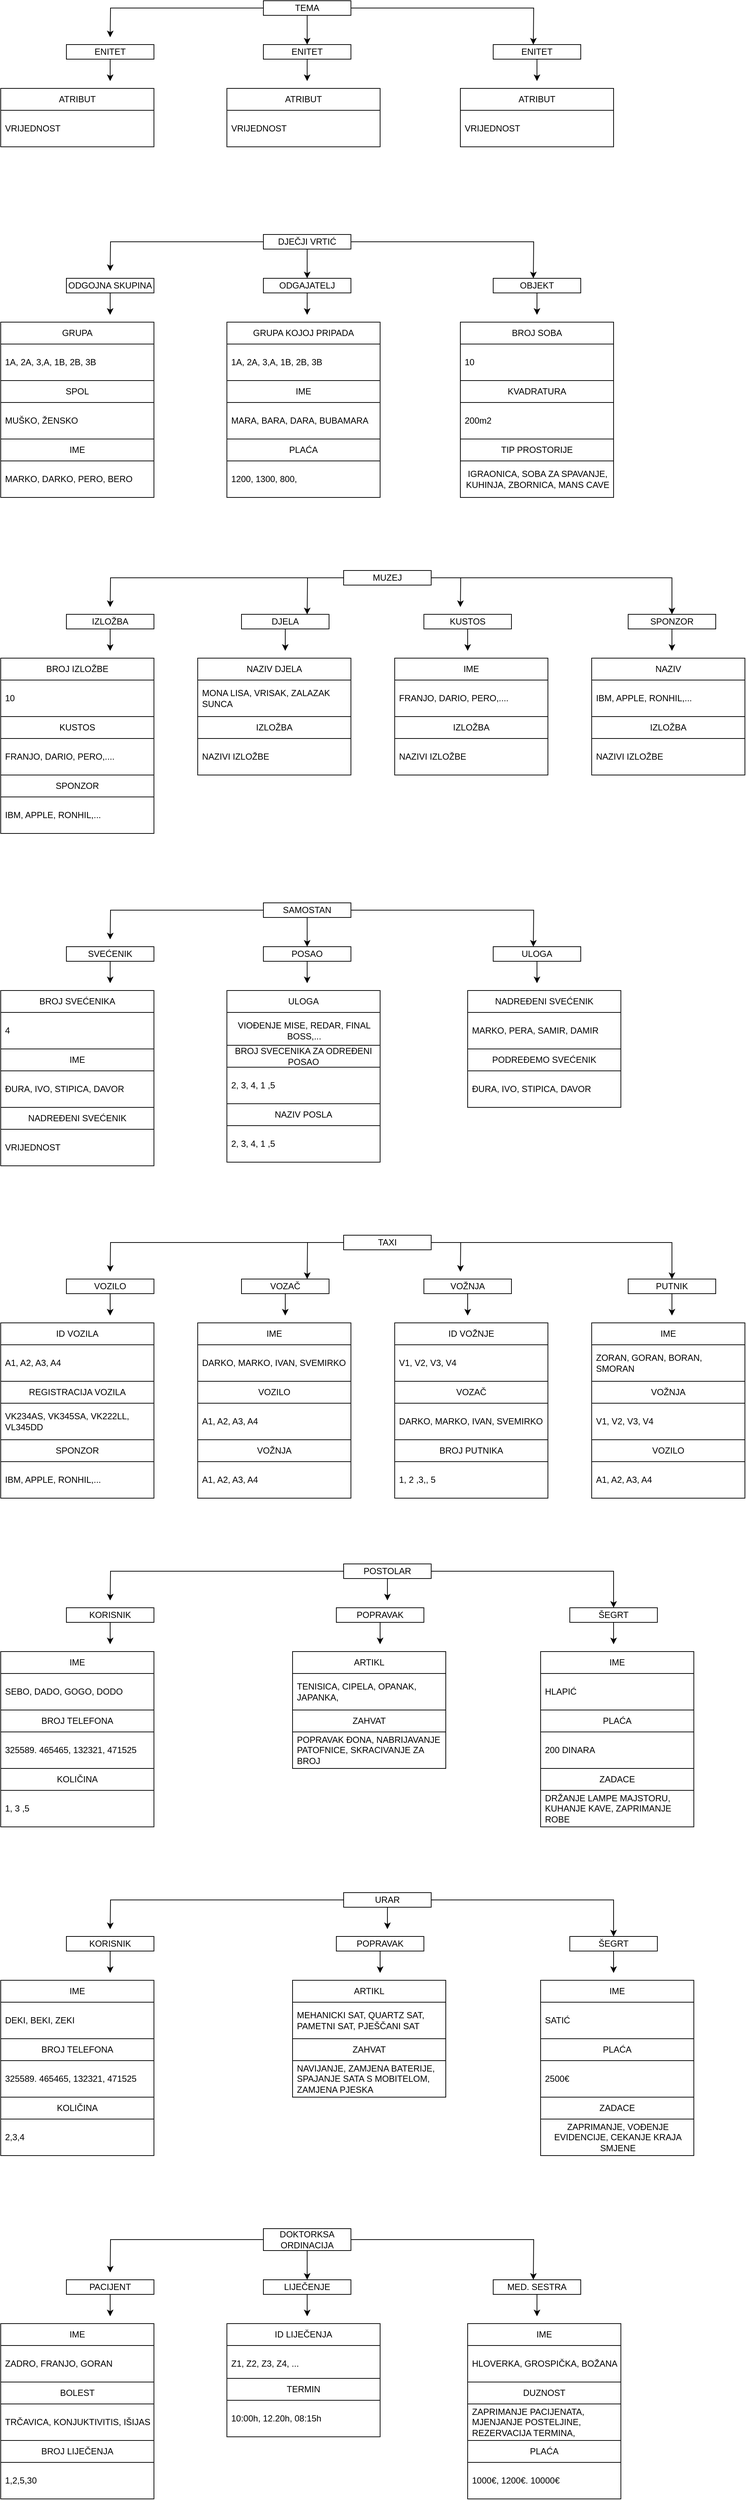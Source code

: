<mxfile version="24.4.4" type="github">
  <diagram name="Page-1" id="e56a1550-8fbb-45ad-956c-1786394a9013">
    <mxGraphModel dx="1434" dy="796" grid="1" gridSize="10" guides="1" tooltips="1" connect="1" arrows="1" fold="1" page="1" pageScale="1" pageWidth="1100" pageHeight="850" background="none" math="0" shadow="0">
      <root>
        <mxCell id="0" />
        <mxCell id="1" parent="0" />
        <mxCell id="S3aUoQF9IYTWVtniGpm3-2" value="ATRIBUT" style="swimlane;fontStyle=0;childLayout=stackLayout;horizontal=1;startSize=30;horizontalStack=0;resizeParent=1;resizeParentMax=0;resizeLast=0;collapsible=1;marginBottom=0;whiteSpace=wrap;html=1;" vertex="1" parent="1">
          <mxGeometry x="50" y="160" width="210" height="80" as="geometry">
            <mxRectangle x="50" y="160" width="90" height="30" as="alternateBounds" />
          </mxGeometry>
        </mxCell>
        <mxCell id="S3aUoQF9IYTWVtniGpm3-3" value="&lt;span style=&quot;text-align: center;&quot;&gt;VRIJEDNOST&lt;/span&gt;" style="text;strokeColor=none;fillColor=none;align=left;verticalAlign=middle;spacingLeft=4;spacingRight=4;overflow=hidden;points=[[0,0.5],[1,0.5]];portConstraint=eastwest;rotatable=0;whiteSpace=wrap;html=1;" vertex="1" parent="S3aUoQF9IYTWVtniGpm3-2">
          <mxGeometry y="30" width="210" height="50" as="geometry" />
        </mxCell>
        <mxCell id="S3aUoQF9IYTWVtniGpm3-50" style="edgeStyle=orthogonalEdgeStyle;rounded=0;orthogonalLoop=1;jettySize=auto;html=1;" edge="1" parent="1" source="S3aUoQF9IYTWVtniGpm3-36">
          <mxGeometry relative="1" as="geometry">
            <mxPoint x="200" y="90" as="targetPoint" />
          </mxGeometry>
        </mxCell>
        <mxCell id="S3aUoQF9IYTWVtniGpm3-51" style="edgeStyle=orthogonalEdgeStyle;rounded=0;orthogonalLoop=1;jettySize=auto;html=1;" edge="1" parent="1" source="S3aUoQF9IYTWVtniGpm3-36">
          <mxGeometry relative="1" as="geometry">
            <mxPoint x="780" y="100" as="targetPoint" />
          </mxGeometry>
        </mxCell>
        <mxCell id="S3aUoQF9IYTWVtniGpm3-52" style="edgeStyle=orthogonalEdgeStyle;rounded=0;orthogonalLoop=1;jettySize=auto;html=1;" edge="1" parent="1" source="S3aUoQF9IYTWVtniGpm3-36">
          <mxGeometry relative="1" as="geometry">
            <mxPoint x="470" y="100" as="targetPoint" />
          </mxGeometry>
        </mxCell>
        <mxCell id="S3aUoQF9IYTWVtniGpm3-36" value="TEMA" style="rounded=0;whiteSpace=wrap;html=1;" vertex="1" parent="1">
          <mxGeometry x="410" y="40" width="120" height="20" as="geometry" />
        </mxCell>
        <mxCell id="S3aUoQF9IYTWVtniGpm3-37" value="ATRIBUT" style="swimlane;fontStyle=0;childLayout=stackLayout;horizontal=1;startSize=30;horizontalStack=0;resizeParent=1;resizeParentMax=0;resizeLast=0;collapsible=1;marginBottom=0;whiteSpace=wrap;html=1;" vertex="1" parent="1">
          <mxGeometry x="360" y="160" width="210" height="80" as="geometry" />
        </mxCell>
        <mxCell id="S3aUoQF9IYTWVtniGpm3-38" value="&lt;span style=&quot;text-align: center;&quot;&gt;VRIJEDNOST&lt;/span&gt;" style="text;strokeColor=none;fillColor=none;align=left;verticalAlign=middle;spacingLeft=4;spacingRight=4;overflow=hidden;points=[[0,0.5],[1,0.5]];portConstraint=eastwest;rotatable=0;whiteSpace=wrap;html=1;" vertex="1" parent="S3aUoQF9IYTWVtniGpm3-37">
          <mxGeometry y="30" width="210" height="50" as="geometry" />
        </mxCell>
        <mxCell id="S3aUoQF9IYTWVtniGpm3-46" value="ATRIBUT" style="swimlane;fontStyle=0;childLayout=stackLayout;horizontal=1;startSize=30;horizontalStack=0;resizeParent=1;resizeParentMax=0;resizeLast=0;collapsible=1;marginBottom=0;whiteSpace=wrap;html=1;" vertex="1" parent="1">
          <mxGeometry x="680" y="160" width="210" height="80" as="geometry" />
        </mxCell>
        <mxCell id="S3aUoQF9IYTWVtniGpm3-47" value="&lt;span style=&quot;text-align: center;&quot;&gt;VRIJEDNOST&lt;/span&gt;" style="text;strokeColor=none;fillColor=none;align=left;verticalAlign=middle;spacingLeft=4;spacingRight=4;overflow=hidden;points=[[0,0.5],[1,0.5]];portConstraint=eastwest;rotatable=0;whiteSpace=wrap;html=1;" vertex="1" parent="S3aUoQF9IYTWVtniGpm3-46">
          <mxGeometry y="30" width="210" height="50" as="geometry" />
        </mxCell>
        <mxCell id="S3aUoQF9IYTWVtniGpm3-136" style="edgeStyle=orthogonalEdgeStyle;rounded=0;orthogonalLoop=1;jettySize=auto;html=1;" edge="1" parent="1" source="S3aUoQF9IYTWVtniGpm3-114">
          <mxGeometry relative="1" as="geometry">
            <mxPoint x="200" y="150" as="targetPoint" />
          </mxGeometry>
        </mxCell>
        <mxCell id="S3aUoQF9IYTWVtniGpm3-114" value="ENITET" style="rounded=0;whiteSpace=wrap;html=1;" vertex="1" parent="1">
          <mxGeometry x="140" y="100" width="120" height="20" as="geometry" />
        </mxCell>
        <mxCell id="S3aUoQF9IYTWVtniGpm3-137" style="edgeStyle=orthogonalEdgeStyle;rounded=0;orthogonalLoop=1;jettySize=auto;html=1;" edge="1" parent="1" source="S3aUoQF9IYTWVtniGpm3-115">
          <mxGeometry relative="1" as="geometry">
            <mxPoint x="470" y="150" as="targetPoint" />
          </mxGeometry>
        </mxCell>
        <mxCell id="S3aUoQF9IYTWVtniGpm3-115" value="ENITET" style="rounded=0;whiteSpace=wrap;html=1;" vertex="1" parent="1">
          <mxGeometry x="410" y="100" width="120" height="20" as="geometry" />
        </mxCell>
        <mxCell id="S3aUoQF9IYTWVtniGpm3-138" style="edgeStyle=orthogonalEdgeStyle;rounded=0;orthogonalLoop=1;jettySize=auto;html=1;" edge="1" parent="1" source="S3aUoQF9IYTWVtniGpm3-116">
          <mxGeometry relative="1" as="geometry">
            <mxPoint x="785" y="150" as="targetPoint" />
          </mxGeometry>
        </mxCell>
        <mxCell id="S3aUoQF9IYTWVtniGpm3-116" value="ENITET" style="rounded=0;whiteSpace=wrap;html=1;" vertex="1" parent="1">
          <mxGeometry x="725" y="100" width="120" height="20" as="geometry" />
        </mxCell>
        <mxCell id="S3aUoQF9IYTWVtniGpm3-117" value="GRUPA" style="swimlane;fontStyle=0;childLayout=stackLayout;horizontal=1;startSize=30;horizontalStack=0;resizeParent=1;resizeParentMax=0;resizeLast=0;collapsible=1;marginBottom=0;whiteSpace=wrap;html=1;" vertex="1" parent="1">
          <mxGeometry x="50" y="480" width="210" height="80" as="geometry">
            <mxRectangle x="50" y="160" width="90" height="30" as="alternateBounds" />
          </mxGeometry>
        </mxCell>
        <mxCell id="S3aUoQF9IYTWVtniGpm3-118" value="&lt;span style=&quot;text-align: center;&quot;&gt;1A, 2A, 3,A, 1B, 2B, 3B&lt;/span&gt;" style="text;strokeColor=none;fillColor=none;align=left;verticalAlign=middle;spacingLeft=4;spacingRight=4;overflow=hidden;points=[[0,0.5],[1,0.5]];portConstraint=eastwest;rotatable=0;whiteSpace=wrap;html=1;" vertex="1" parent="S3aUoQF9IYTWVtniGpm3-117">
          <mxGeometry y="30" width="210" height="50" as="geometry" />
        </mxCell>
        <mxCell id="S3aUoQF9IYTWVtniGpm3-119" style="edgeStyle=orthogonalEdgeStyle;rounded=0;orthogonalLoop=1;jettySize=auto;html=1;" edge="1" source="S3aUoQF9IYTWVtniGpm3-122" parent="1">
          <mxGeometry relative="1" as="geometry">
            <mxPoint x="200" y="410" as="targetPoint" />
          </mxGeometry>
        </mxCell>
        <mxCell id="S3aUoQF9IYTWVtniGpm3-120" style="edgeStyle=orthogonalEdgeStyle;rounded=0;orthogonalLoop=1;jettySize=auto;html=1;" edge="1" source="S3aUoQF9IYTWVtniGpm3-122" parent="1">
          <mxGeometry relative="1" as="geometry">
            <mxPoint x="780" y="420" as="targetPoint" />
          </mxGeometry>
        </mxCell>
        <mxCell id="S3aUoQF9IYTWVtniGpm3-121" style="edgeStyle=orthogonalEdgeStyle;rounded=0;orthogonalLoop=1;jettySize=auto;html=1;" edge="1" source="S3aUoQF9IYTWVtniGpm3-122" parent="1">
          <mxGeometry relative="1" as="geometry">
            <mxPoint x="470" y="420" as="targetPoint" />
          </mxGeometry>
        </mxCell>
        <mxCell id="S3aUoQF9IYTWVtniGpm3-122" value="DJEČJI VRTIĆ" style="rounded=0;whiteSpace=wrap;html=1;" vertex="1" parent="1">
          <mxGeometry x="410" y="360" width="120" height="20" as="geometry" />
        </mxCell>
        <mxCell id="S3aUoQF9IYTWVtniGpm3-123" value="IME" style="swimlane;fontStyle=0;childLayout=stackLayout;horizontal=1;startSize=30;horizontalStack=0;resizeParent=1;resizeParentMax=0;resizeLast=0;collapsible=1;marginBottom=0;whiteSpace=wrap;html=1;" vertex="1" parent="1">
          <mxGeometry x="360" y="560" width="210" height="80" as="geometry" />
        </mxCell>
        <mxCell id="S3aUoQF9IYTWVtniGpm3-124" value="&lt;span style=&quot;text-align: center;&quot;&gt;MARA, BARA, DARA, BUBAMARA&lt;/span&gt;" style="text;strokeColor=none;fillColor=none;align=left;verticalAlign=middle;spacingLeft=4;spacingRight=4;overflow=hidden;points=[[0,0.5],[1,0.5]];portConstraint=eastwest;rotatable=0;whiteSpace=wrap;html=1;" vertex="1" parent="S3aUoQF9IYTWVtniGpm3-123">
          <mxGeometry y="30" width="210" height="50" as="geometry" />
        </mxCell>
        <mxCell id="S3aUoQF9IYTWVtniGpm3-125" value="BROJ SOBA" style="swimlane;fontStyle=0;childLayout=stackLayout;horizontal=1;startSize=30;horizontalStack=0;resizeParent=1;resizeParentMax=0;resizeLast=0;collapsible=1;marginBottom=0;whiteSpace=wrap;html=1;" vertex="1" parent="1">
          <mxGeometry x="680" y="480" width="210" height="80" as="geometry" />
        </mxCell>
        <mxCell id="S3aUoQF9IYTWVtniGpm3-126" value="&lt;span style=&quot;text-align: center;&quot;&gt;10&lt;/span&gt;" style="text;strokeColor=none;fillColor=none;align=left;verticalAlign=middle;spacingLeft=4;spacingRight=4;overflow=hidden;points=[[0,0.5],[1,0.5]];portConstraint=eastwest;rotatable=0;whiteSpace=wrap;html=1;" vertex="1" parent="S3aUoQF9IYTWVtniGpm3-125">
          <mxGeometry y="30" width="210" height="50" as="geometry" />
        </mxCell>
        <mxCell id="S3aUoQF9IYTWVtniGpm3-133" style="edgeStyle=orthogonalEdgeStyle;rounded=0;orthogonalLoop=1;jettySize=auto;html=1;" edge="1" parent="1" source="S3aUoQF9IYTWVtniGpm3-127">
          <mxGeometry relative="1" as="geometry">
            <mxPoint x="200" y="470" as="targetPoint" />
          </mxGeometry>
        </mxCell>
        <mxCell id="S3aUoQF9IYTWVtniGpm3-127" value="ODGOJNA SKUPINA" style="rounded=0;whiteSpace=wrap;html=1;" vertex="1" parent="1">
          <mxGeometry x="140" y="420" width="120" height="20" as="geometry" />
        </mxCell>
        <mxCell id="S3aUoQF9IYTWVtniGpm3-134" style="edgeStyle=orthogonalEdgeStyle;rounded=0;orthogonalLoop=1;jettySize=auto;html=1;" edge="1" parent="1" source="S3aUoQF9IYTWVtniGpm3-128">
          <mxGeometry relative="1" as="geometry">
            <mxPoint x="470" y="470" as="targetPoint" />
          </mxGeometry>
        </mxCell>
        <mxCell id="S3aUoQF9IYTWVtniGpm3-128" value="ODGAJATELJ" style="rounded=0;whiteSpace=wrap;html=1;" vertex="1" parent="1">
          <mxGeometry x="410" y="420" width="120" height="20" as="geometry" />
        </mxCell>
        <mxCell id="S3aUoQF9IYTWVtniGpm3-135" style="edgeStyle=orthogonalEdgeStyle;rounded=0;orthogonalLoop=1;jettySize=auto;html=1;" edge="1" parent="1" source="S3aUoQF9IYTWVtniGpm3-129">
          <mxGeometry relative="1" as="geometry">
            <mxPoint x="785" y="470" as="targetPoint" />
          </mxGeometry>
        </mxCell>
        <mxCell id="S3aUoQF9IYTWVtniGpm3-129" value="OBJEKT" style="rounded=0;whiteSpace=wrap;html=1;" vertex="1" parent="1">
          <mxGeometry x="725" y="420" width="120" height="20" as="geometry" />
        </mxCell>
        <mxCell id="S3aUoQF9IYTWVtniGpm3-130" value="SPOL" style="swimlane;fontStyle=0;childLayout=stackLayout;horizontal=1;startSize=30;horizontalStack=0;resizeParent=1;resizeParentMax=0;resizeLast=0;collapsible=1;marginBottom=0;whiteSpace=wrap;html=1;" vertex="1" parent="1">
          <mxGeometry x="50" y="560" width="210" height="80" as="geometry">
            <mxRectangle x="50" y="160" width="90" height="30" as="alternateBounds" />
          </mxGeometry>
        </mxCell>
        <mxCell id="S3aUoQF9IYTWVtniGpm3-131" value="&lt;span style=&quot;text-align: center;&quot;&gt;MUŠKO, ŽENSKO&lt;/span&gt;" style="text;strokeColor=none;fillColor=none;align=left;verticalAlign=middle;spacingLeft=4;spacingRight=4;overflow=hidden;points=[[0,0.5],[1,0.5]];portConstraint=eastwest;rotatable=0;whiteSpace=wrap;html=1;" vertex="1" parent="S3aUoQF9IYTWVtniGpm3-130">
          <mxGeometry y="30" width="210" height="50" as="geometry" />
        </mxCell>
        <mxCell id="S3aUoQF9IYTWVtniGpm3-139" value="IME" style="swimlane;fontStyle=0;childLayout=stackLayout;horizontal=1;startSize=30;horizontalStack=0;resizeParent=1;resizeParentMax=0;resizeLast=0;collapsible=1;marginBottom=0;whiteSpace=wrap;html=1;" vertex="1" parent="1">
          <mxGeometry x="50" y="640" width="210" height="80" as="geometry">
            <mxRectangle x="50" y="160" width="90" height="30" as="alternateBounds" />
          </mxGeometry>
        </mxCell>
        <mxCell id="S3aUoQF9IYTWVtniGpm3-140" value="&lt;span style=&quot;text-align: center;&quot;&gt;MARKO, DARKO, PERO, BERO&lt;/span&gt;" style="text;strokeColor=none;fillColor=none;align=left;verticalAlign=middle;spacingLeft=4;spacingRight=4;overflow=hidden;points=[[0,0.5],[1,0.5]];portConstraint=eastwest;rotatable=0;whiteSpace=wrap;html=1;" vertex="1" parent="S3aUoQF9IYTWVtniGpm3-139">
          <mxGeometry y="30" width="210" height="50" as="geometry" />
        </mxCell>
        <mxCell id="S3aUoQF9IYTWVtniGpm3-141" value="PLAĆA" style="swimlane;fontStyle=0;childLayout=stackLayout;horizontal=1;startSize=30;horizontalStack=0;resizeParent=1;resizeParentMax=0;resizeLast=0;collapsible=1;marginBottom=0;whiteSpace=wrap;html=1;" vertex="1" parent="1">
          <mxGeometry x="360" y="640" width="210" height="80" as="geometry" />
        </mxCell>
        <mxCell id="S3aUoQF9IYTWVtniGpm3-142" value="&lt;span style=&quot;text-align: center;&quot;&gt;1200, 1300, 800,&lt;/span&gt;" style="text;strokeColor=none;fillColor=none;align=left;verticalAlign=middle;spacingLeft=4;spacingRight=4;overflow=hidden;points=[[0,0.5],[1,0.5]];portConstraint=eastwest;rotatable=0;whiteSpace=wrap;html=1;" vertex="1" parent="S3aUoQF9IYTWVtniGpm3-141">
          <mxGeometry y="30" width="210" height="50" as="geometry" />
        </mxCell>
        <mxCell id="S3aUoQF9IYTWVtniGpm3-145" value="GRUPA KOJOJ PRIPADA" style="swimlane;fontStyle=0;childLayout=stackLayout;horizontal=1;startSize=30;horizontalStack=0;resizeParent=1;resizeParentMax=0;resizeLast=0;collapsible=1;marginBottom=0;whiteSpace=wrap;html=1;" vertex="1" parent="1">
          <mxGeometry x="360" y="480" width="210" height="80" as="geometry">
            <mxRectangle x="50" y="160" width="90" height="30" as="alternateBounds" />
          </mxGeometry>
        </mxCell>
        <mxCell id="S3aUoQF9IYTWVtniGpm3-146" value="&lt;span style=&quot;text-align: center;&quot;&gt;1A, 2A, 3,A, 1B, 2B, 3B&lt;/span&gt;" style="text;strokeColor=none;fillColor=none;align=left;verticalAlign=middle;spacingLeft=4;spacingRight=4;overflow=hidden;points=[[0,0.5],[1,0.5]];portConstraint=eastwest;rotatable=0;whiteSpace=wrap;html=1;" vertex="1" parent="S3aUoQF9IYTWVtniGpm3-145">
          <mxGeometry y="30" width="210" height="50" as="geometry" />
        </mxCell>
        <mxCell id="S3aUoQF9IYTWVtniGpm3-147" value="KVADRATURA" style="swimlane;fontStyle=0;childLayout=stackLayout;horizontal=1;startSize=30;horizontalStack=0;resizeParent=1;resizeParentMax=0;resizeLast=0;collapsible=1;marginBottom=0;whiteSpace=wrap;html=1;" vertex="1" parent="1">
          <mxGeometry x="680" y="560" width="210" height="80" as="geometry" />
        </mxCell>
        <mxCell id="S3aUoQF9IYTWVtniGpm3-148" value="&lt;span style=&quot;text-align: center;&quot;&gt;200m2&lt;/span&gt;" style="text;strokeColor=none;fillColor=none;align=left;verticalAlign=middle;spacingLeft=4;spacingRight=4;overflow=hidden;points=[[0,0.5],[1,0.5]];portConstraint=eastwest;rotatable=0;whiteSpace=wrap;html=1;" vertex="1" parent="S3aUoQF9IYTWVtniGpm3-147">
          <mxGeometry y="30" width="210" height="50" as="geometry" />
        </mxCell>
        <mxCell id="S3aUoQF9IYTWVtniGpm3-149" value="TIP PROSTORIJE" style="swimlane;fontStyle=0;childLayout=stackLayout;horizontal=1;startSize=30;horizontalStack=0;resizeParent=1;resizeParentMax=0;resizeLast=0;collapsible=1;marginBottom=0;whiteSpace=wrap;html=1;" vertex="1" parent="1">
          <mxGeometry x="680" y="640" width="210" height="80" as="geometry" />
        </mxCell>
        <mxCell id="S3aUoQF9IYTWVtniGpm3-150" value="&lt;div style=&quot;text-align: center;&quot;&gt;&lt;span style=&quot;background-color: initial;&quot;&gt;IGRAONICA, SOBA ZA SPAVANJE, KUHINJA, ZBORNICA, MANS CAVE&lt;/span&gt;&lt;/div&gt;" style="text;strokeColor=none;fillColor=none;align=left;verticalAlign=middle;spacingLeft=4;spacingRight=4;overflow=hidden;points=[[0,0.5],[1,0.5]];portConstraint=eastwest;rotatable=0;whiteSpace=wrap;html=1;" vertex="1" parent="S3aUoQF9IYTWVtniGpm3-149">
          <mxGeometry y="30" width="210" height="50" as="geometry" />
        </mxCell>
        <mxCell id="S3aUoQF9IYTWVtniGpm3-151" value="BROJ IZLOŽBE" style="swimlane;fontStyle=0;childLayout=stackLayout;horizontal=1;startSize=30;horizontalStack=0;resizeParent=1;resizeParentMax=0;resizeLast=0;collapsible=1;marginBottom=0;whiteSpace=wrap;html=1;" vertex="1" parent="1">
          <mxGeometry x="50" y="940" width="210" height="80" as="geometry">
            <mxRectangle x="50" y="160" width="90" height="30" as="alternateBounds" />
          </mxGeometry>
        </mxCell>
        <mxCell id="S3aUoQF9IYTWVtniGpm3-152" value="&lt;span style=&quot;text-align: center;&quot;&gt;10&lt;/span&gt;" style="text;strokeColor=none;fillColor=none;align=left;verticalAlign=middle;spacingLeft=4;spacingRight=4;overflow=hidden;points=[[0,0.5],[1,0.5]];portConstraint=eastwest;rotatable=0;whiteSpace=wrap;html=1;" vertex="1" parent="S3aUoQF9IYTWVtniGpm3-151">
          <mxGeometry y="30" width="210" height="50" as="geometry" />
        </mxCell>
        <mxCell id="S3aUoQF9IYTWVtniGpm3-153" style="edgeStyle=orthogonalEdgeStyle;rounded=0;orthogonalLoop=1;jettySize=auto;html=1;" edge="1" source="S3aUoQF9IYTWVtniGpm3-156" parent="1">
          <mxGeometry relative="1" as="geometry">
            <mxPoint x="200" y="870" as="targetPoint" />
          </mxGeometry>
        </mxCell>
        <mxCell id="S3aUoQF9IYTWVtniGpm3-154" style="edgeStyle=orthogonalEdgeStyle;rounded=0;orthogonalLoop=1;jettySize=auto;html=1;" edge="1" source="S3aUoQF9IYTWVtniGpm3-156" parent="1">
          <mxGeometry relative="1" as="geometry">
            <mxPoint x="680" y="870" as="targetPoint" />
          </mxGeometry>
        </mxCell>
        <mxCell id="S3aUoQF9IYTWVtniGpm3-155" style="edgeStyle=orthogonalEdgeStyle;rounded=0;orthogonalLoop=1;jettySize=auto;html=1;" edge="1" source="S3aUoQF9IYTWVtniGpm3-156" parent="1">
          <mxGeometry relative="1" as="geometry">
            <mxPoint x="470" y="880" as="targetPoint" />
          </mxGeometry>
        </mxCell>
        <mxCell id="S3aUoQF9IYTWVtniGpm3-199" style="edgeStyle=orthogonalEdgeStyle;rounded=0;orthogonalLoop=1;jettySize=auto;html=1;" edge="1" parent="1" source="S3aUoQF9IYTWVtniGpm3-156" target="S3aUoQF9IYTWVtniGpm3-184">
          <mxGeometry relative="1" as="geometry" />
        </mxCell>
        <mxCell id="S3aUoQF9IYTWVtniGpm3-156" value="MUZEJ" style="rounded=0;whiteSpace=wrap;html=1;" vertex="1" parent="1">
          <mxGeometry x="520" y="820" width="120" height="20" as="geometry" />
        </mxCell>
        <mxCell id="S3aUoQF9IYTWVtniGpm3-157" value="IZLOŽBA" style="swimlane;fontStyle=0;childLayout=stackLayout;horizontal=1;startSize=30;horizontalStack=0;resizeParent=1;resizeParentMax=0;resizeLast=0;collapsible=1;marginBottom=0;whiteSpace=wrap;html=1;" vertex="1" parent="1">
          <mxGeometry x="320" y="1020" width="210" height="80" as="geometry" />
        </mxCell>
        <mxCell id="S3aUoQF9IYTWVtniGpm3-158" value="&lt;span style=&quot;text-align: center;&quot;&gt;NAZIVI IZLOŽBE&lt;/span&gt;" style="text;strokeColor=none;fillColor=none;align=left;verticalAlign=middle;spacingLeft=4;spacingRight=4;overflow=hidden;points=[[0,0.5],[1,0.5]];portConstraint=eastwest;rotatable=0;whiteSpace=wrap;html=1;" vertex="1" parent="S3aUoQF9IYTWVtniGpm3-157">
          <mxGeometry y="30" width="210" height="50" as="geometry" />
        </mxCell>
        <mxCell id="S3aUoQF9IYTWVtniGpm3-161" style="edgeStyle=orthogonalEdgeStyle;rounded=0;orthogonalLoop=1;jettySize=auto;html=1;" edge="1" source="S3aUoQF9IYTWVtniGpm3-162" parent="1">
          <mxGeometry relative="1" as="geometry">
            <mxPoint x="200" y="930" as="targetPoint" />
          </mxGeometry>
        </mxCell>
        <mxCell id="S3aUoQF9IYTWVtniGpm3-162" value="IZLOŽBA" style="rounded=0;whiteSpace=wrap;html=1;" vertex="1" parent="1">
          <mxGeometry x="140" y="880" width="120" height="20" as="geometry" />
        </mxCell>
        <mxCell id="S3aUoQF9IYTWVtniGpm3-182" style="edgeStyle=orthogonalEdgeStyle;rounded=0;orthogonalLoop=1;jettySize=auto;html=1;" edge="1" parent="1" source="S3aUoQF9IYTWVtniGpm3-164">
          <mxGeometry relative="1" as="geometry">
            <mxPoint x="440" y="930" as="targetPoint" />
          </mxGeometry>
        </mxCell>
        <mxCell id="S3aUoQF9IYTWVtniGpm3-164" value="DJELA" style="rounded=0;whiteSpace=wrap;html=1;" vertex="1" parent="1">
          <mxGeometry x="380" y="880" width="120" height="20" as="geometry" />
        </mxCell>
        <mxCell id="S3aUoQF9IYTWVtniGpm3-181" style="edgeStyle=orthogonalEdgeStyle;rounded=0;orthogonalLoop=1;jettySize=auto;html=1;" edge="1" parent="1" source="S3aUoQF9IYTWVtniGpm3-166">
          <mxGeometry relative="1" as="geometry">
            <mxPoint x="690" y="930" as="targetPoint" />
          </mxGeometry>
        </mxCell>
        <mxCell id="S3aUoQF9IYTWVtniGpm3-166" value="KUSTOS" style="rounded=0;whiteSpace=wrap;html=1;" vertex="1" parent="1">
          <mxGeometry x="630" y="880" width="120" height="20" as="geometry" />
        </mxCell>
        <mxCell id="S3aUoQF9IYTWVtniGpm3-167" value="KUSTOS" style="swimlane;fontStyle=0;childLayout=stackLayout;horizontal=1;startSize=30;horizontalStack=0;resizeParent=1;resizeParentMax=0;resizeLast=0;collapsible=1;marginBottom=0;whiteSpace=wrap;html=1;" vertex="1" parent="1">
          <mxGeometry x="50" y="1020" width="210" height="80" as="geometry">
            <mxRectangle x="50" y="160" width="90" height="30" as="alternateBounds" />
          </mxGeometry>
        </mxCell>
        <mxCell id="S3aUoQF9IYTWVtniGpm3-168" value="&lt;span style=&quot;text-align: center;&quot;&gt;FRANJO, DARIO, PERO,....&lt;/span&gt;" style="text;strokeColor=none;fillColor=none;align=left;verticalAlign=middle;spacingLeft=4;spacingRight=4;overflow=hidden;points=[[0,0.5],[1,0.5]];portConstraint=eastwest;rotatable=0;whiteSpace=wrap;html=1;" vertex="1" parent="S3aUoQF9IYTWVtniGpm3-167">
          <mxGeometry y="30" width="210" height="50" as="geometry" />
        </mxCell>
        <mxCell id="S3aUoQF9IYTWVtniGpm3-169" value="SPONZOR" style="swimlane;fontStyle=0;childLayout=stackLayout;horizontal=1;startSize=30;horizontalStack=0;resizeParent=1;resizeParentMax=0;resizeLast=0;collapsible=1;marginBottom=0;whiteSpace=wrap;html=1;" vertex="1" parent="1">
          <mxGeometry x="50" y="1100" width="210" height="80" as="geometry">
            <mxRectangle x="50" y="160" width="90" height="30" as="alternateBounds" />
          </mxGeometry>
        </mxCell>
        <mxCell id="S3aUoQF9IYTWVtniGpm3-170" value="&lt;span style=&quot;text-align: center;&quot;&gt;IBM, APPLE, RONHIL,...&lt;/span&gt;" style="text;strokeColor=none;fillColor=none;align=left;verticalAlign=middle;spacingLeft=4;spacingRight=4;overflow=hidden;points=[[0,0.5],[1,0.5]];portConstraint=eastwest;rotatable=0;whiteSpace=wrap;html=1;" vertex="1" parent="S3aUoQF9IYTWVtniGpm3-169">
          <mxGeometry y="30" width="210" height="50" as="geometry" />
        </mxCell>
        <mxCell id="S3aUoQF9IYTWVtniGpm3-173" value="NAZIV DJELA" style="swimlane;fontStyle=0;childLayout=stackLayout;horizontal=1;startSize=30;horizontalStack=0;resizeParent=1;resizeParentMax=0;resizeLast=0;collapsible=1;marginBottom=0;whiteSpace=wrap;html=1;" vertex="1" parent="1">
          <mxGeometry x="320" y="940" width="210" height="80" as="geometry">
            <mxRectangle x="50" y="160" width="90" height="30" as="alternateBounds" />
          </mxGeometry>
        </mxCell>
        <mxCell id="S3aUoQF9IYTWVtniGpm3-174" value="&lt;span style=&quot;text-align: center;&quot;&gt;MONA LISA, VRISAK, ZALAZAK SUNCA&lt;/span&gt;" style="text;strokeColor=none;fillColor=none;align=left;verticalAlign=middle;spacingLeft=4;spacingRight=4;overflow=hidden;points=[[0,0.5],[1,0.5]];portConstraint=eastwest;rotatable=0;whiteSpace=wrap;html=1;" vertex="1" parent="S3aUoQF9IYTWVtniGpm3-173">
          <mxGeometry y="30" width="210" height="50" as="geometry" />
        </mxCell>
        <mxCell id="S3aUoQF9IYTWVtniGpm3-203" style="edgeStyle=orthogonalEdgeStyle;rounded=0;orthogonalLoop=1;jettySize=auto;html=1;" edge="1" parent="1" source="S3aUoQF9IYTWVtniGpm3-184">
          <mxGeometry relative="1" as="geometry">
            <mxPoint x="970" y="930" as="targetPoint" />
          </mxGeometry>
        </mxCell>
        <mxCell id="S3aUoQF9IYTWVtniGpm3-184" value="SPONZOR" style="rounded=0;whiteSpace=wrap;html=1;" vertex="1" parent="1">
          <mxGeometry x="910" y="880" width="120" height="20" as="geometry" />
        </mxCell>
        <mxCell id="S3aUoQF9IYTWVtniGpm3-185" value="NAZIV" style="swimlane;fontStyle=0;childLayout=stackLayout;horizontal=1;startSize=30;horizontalStack=0;resizeParent=1;resizeParentMax=0;resizeLast=0;collapsible=1;marginBottom=0;whiteSpace=wrap;html=1;" vertex="1" parent="1">
          <mxGeometry x="860" y="940" width="210" height="80" as="geometry" />
        </mxCell>
        <mxCell id="S3aUoQF9IYTWVtniGpm3-186" value="&lt;span style=&quot;text-align: center;&quot;&gt;IBM, APPLE, RONHIL,...&lt;/span&gt;" style="text;strokeColor=none;fillColor=none;align=left;verticalAlign=middle;spacingLeft=4;spacingRight=4;overflow=hidden;points=[[0,0.5],[1,0.5]];portConstraint=eastwest;rotatable=0;whiteSpace=wrap;html=1;" vertex="1" parent="S3aUoQF9IYTWVtniGpm3-185">
          <mxGeometry y="30" width="210" height="50" as="geometry" />
        </mxCell>
        <mxCell id="S3aUoQF9IYTWVtniGpm3-205" value="IME" style="swimlane;fontStyle=0;childLayout=stackLayout;horizontal=1;startSize=30;horizontalStack=0;resizeParent=1;resizeParentMax=0;resizeLast=0;collapsible=1;marginBottom=0;whiteSpace=wrap;html=1;" vertex="1" parent="1">
          <mxGeometry x="590" y="940" width="210" height="80" as="geometry">
            <mxRectangle x="50" y="160" width="90" height="30" as="alternateBounds" />
          </mxGeometry>
        </mxCell>
        <mxCell id="S3aUoQF9IYTWVtniGpm3-206" value="&lt;span style=&quot;text-align: center;&quot;&gt;FRANJO, DARIO, PERO,....&lt;/span&gt;" style="text;strokeColor=none;fillColor=none;align=left;verticalAlign=middle;spacingLeft=4;spacingRight=4;overflow=hidden;points=[[0,0.5],[1,0.5]];portConstraint=eastwest;rotatable=0;whiteSpace=wrap;html=1;" vertex="1" parent="S3aUoQF9IYTWVtniGpm3-205">
          <mxGeometry y="30" width="210" height="50" as="geometry" />
        </mxCell>
        <mxCell id="S3aUoQF9IYTWVtniGpm3-209" value="IZLOŽBA" style="swimlane;fontStyle=0;childLayout=stackLayout;horizontal=1;startSize=30;horizontalStack=0;resizeParent=1;resizeParentMax=0;resizeLast=0;collapsible=1;marginBottom=0;whiteSpace=wrap;html=1;" vertex="1" parent="1">
          <mxGeometry x="590" y="1020" width="210" height="80" as="geometry" />
        </mxCell>
        <mxCell id="S3aUoQF9IYTWVtniGpm3-210" value="&lt;span style=&quot;text-align: center;&quot;&gt;NAZIVI IZLOŽBE&lt;/span&gt;" style="text;strokeColor=none;fillColor=none;align=left;verticalAlign=middle;spacingLeft=4;spacingRight=4;overflow=hidden;points=[[0,0.5],[1,0.5]];portConstraint=eastwest;rotatable=0;whiteSpace=wrap;html=1;" vertex="1" parent="S3aUoQF9IYTWVtniGpm3-209">
          <mxGeometry y="30" width="210" height="50" as="geometry" />
        </mxCell>
        <mxCell id="S3aUoQF9IYTWVtniGpm3-211" value="IZLOŽBA" style="swimlane;fontStyle=0;childLayout=stackLayout;horizontal=1;startSize=30;horizontalStack=0;resizeParent=1;resizeParentMax=0;resizeLast=0;collapsible=1;marginBottom=0;whiteSpace=wrap;html=1;" vertex="1" parent="1">
          <mxGeometry x="860" y="1020" width="210" height="80" as="geometry" />
        </mxCell>
        <mxCell id="S3aUoQF9IYTWVtniGpm3-212" value="&lt;span style=&quot;text-align: center;&quot;&gt;NAZIVI IZLOŽBE&lt;/span&gt;" style="text;strokeColor=none;fillColor=none;align=left;verticalAlign=middle;spacingLeft=4;spacingRight=4;overflow=hidden;points=[[0,0.5],[1,0.5]];portConstraint=eastwest;rotatable=0;whiteSpace=wrap;html=1;" vertex="1" parent="S3aUoQF9IYTWVtniGpm3-211">
          <mxGeometry y="30" width="210" height="50" as="geometry" />
        </mxCell>
        <mxCell id="S3aUoQF9IYTWVtniGpm3-213" value="IME" style="swimlane;fontStyle=0;childLayout=stackLayout;horizontal=1;startSize=30;horizontalStack=0;resizeParent=1;resizeParentMax=0;resizeLast=0;collapsible=1;marginBottom=0;whiteSpace=wrap;html=1;" vertex="1" parent="1">
          <mxGeometry x="50" y="1475" width="210" height="80" as="geometry">
            <mxRectangle x="50" y="160" width="90" height="30" as="alternateBounds" />
          </mxGeometry>
        </mxCell>
        <mxCell id="S3aUoQF9IYTWVtniGpm3-214" value="&lt;div style=&quot;text-align: center;&quot;&gt;ĐURA, IVO, STIPICA, DAVOR&lt;/div&gt;" style="text;strokeColor=none;fillColor=none;align=left;verticalAlign=middle;spacingLeft=4;spacingRight=4;overflow=hidden;points=[[0,0.5],[1,0.5]];portConstraint=eastwest;rotatable=0;whiteSpace=wrap;html=1;" vertex="1" parent="S3aUoQF9IYTWVtniGpm3-213">
          <mxGeometry y="30" width="210" height="50" as="geometry" />
        </mxCell>
        <mxCell id="S3aUoQF9IYTWVtniGpm3-215" style="edgeStyle=orthogonalEdgeStyle;rounded=0;orthogonalLoop=1;jettySize=auto;html=1;" edge="1" source="S3aUoQF9IYTWVtniGpm3-218" parent="1">
          <mxGeometry relative="1" as="geometry">
            <mxPoint x="200" y="1325" as="targetPoint" />
          </mxGeometry>
        </mxCell>
        <mxCell id="S3aUoQF9IYTWVtniGpm3-216" style="edgeStyle=orthogonalEdgeStyle;rounded=0;orthogonalLoop=1;jettySize=auto;html=1;" edge="1" source="S3aUoQF9IYTWVtniGpm3-218" parent="1">
          <mxGeometry relative="1" as="geometry">
            <mxPoint x="780" y="1335" as="targetPoint" />
          </mxGeometry>
        </mxCell>
        <mxCell id="S3aUoQF9IYTWVtniGpm3-217" style="edgeStyle=orthogonalEdgeStyle;rounded=0;orthogonalLoop=1;jettySize=auto;html=1;" edge="1" source="S3aUoQF9IYTWVtniGpm3-218" parent="1">
          <mxGeometry relative="1" as="geometry">
            <mxPoint x="470" y="1335" as="targetPoint" />
          </mxGeometry>
        </mxCell>
        <mxCell id="S3aUoQF9IYTWVtniGpm3-218" value="SAMOSTAN" style="rounded=0;whiteSpace=wrap;html=1;" vertex="1" parent="1">
          <mxGeometry x="410" y="1275" width="120" height="20" as="geometry" />
        </mxCell>
        <mxCell id="S3aUoQF9IYTWVtniGpm3-219" value="ULOGA" style="swimlane;fontStyle=0;childLayout=stackLayout;horizontal=1;startSize=30;horizontalStack=0;resizeParent=1;resizeParentMax=0;resizeLast=0;collapsible=1;marginBottom=0;whiteSpace=wrap;html=1;" vertex="1" parent="1">
          <mxGeometry x="360" y="1395" width="210" height="80" as="geometry" />
        </mxCell>
        <mxCell id="S3aUoQF9IYTWVtniGpm3-220" value="&lt;div style=&quot;text-align: center;&quot;&gt;&lt;span style=&quot;background-color: initial;&quot;&gt;VIOĐENJE MISE, REDAR, FINAL BOSS,...&lt;/span&gt;&lt;/div&gt;" style="text;strokeColor=none;fillColor=none;align=left;verticalAlign=middle;spacingLeft=4;spacingRight=4;overflow=hidden;points=[[0,0.5],[1,0.5]];portConstraint=eastwest;rotatable=0;whiteSpace=wrap;html=1;" vertex="1" parent="S3aUoQF9IYTWVtniGpm3-219">
          <mxGeometry y="30" width="210" height="50" as="geometry" />
        </mxCell>
        <mxCell id="S3aUoQF9IYTWVtniGpm3-221" value="NADREĐENI SVEĆENIK" style="swimlane;fontStyle=0;childLayout=stackLayout;horizontal=1;startSize=30;horizontalStack=0;resizeParent=1;resizeParentMax=0;resizeLast=0;collapsible=1;marginBottom=0;whiteSpace=wrap;html=1;" vertex="1" parent="1">
          <mxGeometry x="690" y="1395" width="210" height="80" as="geometry" />
        </mxCell>
        <mxCell id="S3aUoQF9IYTWVtniGpm3-222" value="&lt;span style=&quot;text-align: center;&quot;&gt;MARKO, PERA, SAMIR, DAMIR&lt;/span&gt;" style="text;strokeColor=none;fillColor=none;align=left;verticalAlign=middle;spacingLeft=4;spacingRight=4;overflow=hidden;points=[[0,0.5],[1,0.5]];portConstraint=eastwest;rotatable=0;whiteSpace=wrap;html=1;" vertex="1" parent="S3aUoQF9IYTWVtniGpm3-221">
          <mxGeometry y="30" width="210" height="50" as="geometry" />
        </mxCell>
        <mxCell id="S3aUoQF9IYTWVtniGpm3-223" style="edgeStyle=orthogonalEdgeStyle;rounded=0;orthogonalLoop=1;jettySize=auto;html=1;" edge="1" source="S3aUoQF9IYTWVtniGpm3-224" parent="1">
          <mxGeometry relative="1" as="geometry">
            <mxPoint x="200" y="1385" as="targetPoint" />
          </mxGeometry>
        </mxCell>
        <mxCell id="S3aUoQF9IYTWVtniGpm3-224" value="SVEĆENIK" style="rounded=0;whiteSpace=wrap;html=1;" vertex="1" parent="1">
          <mxGeometry x="140" y="1335" width="120" height="20" as="geometry" />
        </mxCell>
        <mxCell id="S3aUoQF9IYTWVtniGpm3-225" style="edgeStyle=orthogonalEdgeStyle;rounded=0;orthogonalLoop=1;jettySize=auto;html=1;" edge="1" source="S3aUoQF9IYTWVtniGpm3-226" parent="1">
          <mxGeometry relative="1" as="geometry">
            <mxPoint x="470" y="1385" as="targetPoint" />
          </mxGeometry>
        </mxCell>
        <mxCell id="S3aUoQF9IYTWVtniGpm3-226" value="POSAO" style="rounded=0;whiteSpace=wrap;html=1;" vertex="1" parent="1">
          <mxGeometry x="410" y="1335" width="120" height="20" as="geometry" />
        </mxCell>
        <mxCell id="S3aUoQF9IYTWVtniGpm3-227" style="edgeStyle=orthogonalEdgeStyle;rounded=0;orthogonalLoop=1;jettySize=auto;html=1;" edge="1" source="S3aUoQF9IYTWVtniGpm3-228" parent="1">
          <mxGeometry relative="1" as="geometry">
            <mxPoint x="785" y="1385" as="targetPoint" />
          </mxGeometry>
        </mxCell>
        <mxCell id="S3aUoQF9IYTWVtniGpm3-228" value="ULOGA" style="rounded=0;whiteSpace=wrap;html=1;" vertex="1" parent="1">
          <mxGeometry x="725" y="1335" width="120" height="20" as="geometry" />
        </mxCell>
        <mxCell id="S3aUoQF9IYTWVtniGpm3-229" value="BROJ SVEĆENIKA" style="swimlane;fontStyle=0;childLayout=stackLayout;horizontal=1;startSize=30;horizontalStack=0;resizeParent=1;resizeParentMax=0;resizeLast=0;collapsible=1;marginBottom=0;whiteSpace=wrap;html=1;" vertex="1" parent="1">
          <mxGeometry x="50" y="1395" width="210" height="80" as="geometry">
            <mxRectangle x="50" y="160" width="90" height="30" as="alternateBounds" />
          </mxGeometry>
        </mxCell>
        <mxCell id="S3aUoQF9IYTWVtniGpm3-230" value="&lt;div style=&quot;text-align: center;&quot;&gt;&lt;span style=&quot;background-color: initial;&quot;&gt;4&lt;/span&gt;&lt;/div&gt;" style="text;strokeColor=none;fillColor=none;align=left;verticalAlign=middle;spacingLeft=4;spacingRight=4;overflow=hidden;points=[[0,0.5],[1,0.5]];portConstraint=eastwest;rotatable=0;whiteSpace=wrap;html=1;" vertex="1" parent="S3aUoQF9IYTWVtniGpm3-229">
          <mxGeometry y="30" width="210" height="50" as="geometry" />
        </mxCell>
        <mxCell id="S3aUoQF9IYTWVtniGpm3-231" value="NADREĐENI SVEĆENIK" style="swimlane;fontStyle=0;childLayout=stackLayout;horizontal=1;startSize=30;horizontalStack=0;resizeParent=1;resizeParentMax=0;resizeLast=0;collapsible=1;marginBottom=0;whiteSpace=wrap;html=1;" vertex="1" parent="1">
          <mxGeometry x="50" y="1555" width="210" height="80" as="geometry">
            <mxRectangle x="50" y="160" width="90" height="30" as="alternateBounds" />
          </mxGeometry>
        </mxCell>
        <mxCell id="S3aUoQF9IYTWVtniGpm3-232" value="&lt;span style=&quot;text-align: center;&quot;&gt;VRIJEDNOST&lt;/span&gt;" style="text;strokeColor=none;fillColor=none;align=left;verticalAlign=middle;spacingLeft=4;spacingRight=4;overflow=hidden;points=[[0,0.5],[1,0.5]];portConstraint=eastwest;rotatable=0;whiteSpace=wrap;html=1;" vertex="1" parent="S3aUoQF9IYTWVtniGpm3-231">
          <mxGeometry y="30" width="210" height="50" as="geometry" />
        </mxCell>
        <mxCell id="S3aUoQF9IYTWVtniGpm3-233" value="BROJ SVECENIKA ZA ODREĐENI POSAO" style="swimlane;fontStyle=0;childLayout=stackLayout;horizontal=1;startSize=30;horizontalStack=0;resizeParent=1;resizeParentMax=0;resizeLast=0;collapsible=1;marginBottom=0;whiteSpace=wrap;html=1;" vertex="1" parent="1">
          <mxGeometry x="360" y="1470" width="210" height="80" as="geometry" />
        </mxCell>
        <mxCell id="S3aUoQF9IYTWVtniGpm3-234" value="&lt;span style=&quot;text-align: center;&quot;&gt;2, 3, 4, 1 ,5&lt;/span&gt;" style="text;strokeColor=none;fillColor=none;align=left;verticalAlign=middle;spacingLeft=4;spacingRight=4;overflow=hidden;points=[[0,0.5],[1,0.5]];portConstraint=eastwest;rotatable=0;whiteSpace=wrap;html=1;" vertex="1" parent="S3aUoQF9IYTWVtniGpm3-233">
          <mxGeometry y="30" width="210" height="50" as="geometry" />
        </mxCell>
        <mxCell id="S3aUoQF9IYTWVtniGpm3-237" value="NAZIV POSLA" style="swimlane;fontStyle=0;childLayout=stackLayout;horizontal=1;startSize=30;horizontalStack=0;resizeParent=1;resizeParentMax=0;resizeLast=0;collapsible=1;marginBottom=0;whiteSpace=wrap;html=1;" vertex="1" parent="1">
          <mxGeometry x="360" y="1550" width="210" height="80" as="geometry" />
        </mxCell>
        <mxCell id="S3aUoQF9IYTWVtniGpm3-238" value="&lt;span style=&quot;text-align: center;&quot;&gt;2, 3, 4, 1 ,5&lt;/span&gt;" style="text;strokeColor=none;fillColor=none;align=left;verticalAlign=middle;spacingLeft=4;spacingRight=4;overflow=hidden;points=[[0,0.5],[1,0.5]];portConstraint=eastwest;rotatable=0;whiteSpace=wrap;html=1;" vertex="1" parent="S3aUoQF9IYTWVtniGpm3-237">
          <mxGeometry y="30" width="210" height="50" as="geometry" />
        </mxCell>
        <mxCell id="S3aUoQF9IYTWVtniGpm3-239" value="PODREĐEMO SVEĆENIK" style="swimlane;fontStyle=0;childLayout=stackLayout;horizontal=1;startSize=30;horizontalStack=0;resizeParent=1;resizeParentMax=0;resizeLast=0;collapsible=1;marginBottom=0;whiteSpace=wrap;html=1;" vertex="1" parent="1">
          <mxGeometry x="690" y="1475" width="210" height="80" as="geometry" />
        </mxCell>
        <mxCell id="S3aUoQF9IYTWVtniGpm3-240" value="&lt;span style=&quot;text-align: center;&quot;&gt;ĐURA, IVO, STIPICA, DAVOR&lt;/span&gt;" style="text;strokeColor=none;fillColor=none;align=left;verticalAlign=middle;spacingLeft=4;spacingRight=4;overflow=hidden;points=[[0,0.5],[1,0.5]];portConstraint=eastwest;rotatable=0;whiteSpace=wrap;html=1;" vertex="1" parent="S3aUoQF9IYTWVtniGpm3-239">
          <mxGeometry y="30" width="210" height="50" as="geometry" />
        </mxCell>
        <mxCell id="S3aUoQF9IYTWVtniGpm3-241" value="BOLEST" style="swimlane;fontStyle=0;childLayout=stackLayout;horizontal=1;startSize=30;horizontalStack=0;resizeParent=1;resizeParentMax=0;resizeLast=0;collapsible=1;marginBottom=0;whiteSpace=wrap;html=1;" vertex="1" parent="1">
          <mxGeometry x="50" y="3300" width="210" height="80" as="geometry">
            <mxRectangle x="50" y="160" width="90" height="30" as="alternateBounds" />
          </mxGeometry>
        </mxCell>
        <mxCell id="S3aUoQF9IYTWVtniGpm3-242" value="&lt;div style=&quot;text-align: center;&quot;&gt;TRČAVICA, KONJUKTIVITIS, IŠIJAS&lt;/div&gt;" style="text;strokeColor=none;fillColor=none;align=left;verticalAlign=middle;spacingLeft=4;spacingRight=4;overflow=hidden;points=[[0,0.5],[1,0.5]];portConstraint=eastwest;rotatable=0;whiteSpace=wrap;html=1;" vertex="1" parent="S3aUoQF9IYTWVtniGpm3-241">
          <mxGeometry y="30" width="210" height="50" as="geometry" />
        </mxCell>
        <mxCell id="S3aUoQF9IYTWVtniGpm3-243" style="edgeStyle=orthogonalEdgeStyle;rounded=0;orthogonalLoop=1;jettySize=auto;html=1;" edge="1" source="S3aUoQF9IYTWVtniGpm3-246" parent="1">
          <mxGeometry relative="1" as="geometry">
            <mxPoint x="200" y="3150" as="targetPoint" />
          </mxGeometry>
        </mxCell>
        <mxCell id="S3aUoQF9IYTWVtniGpm3-244" style="edgeStyle=orthogonalEdgeStyle;rounded=0;orthogonalLoop=1;jettySize=auto;html=1;" edge="1" source="S3aUoQF9IYTWVtniGpm3-246" parent="1">
          <mxGeometry relative="1" as="geometry">
            <mxPoint x="780" y="3160" as="targetPoint" />
          </mxGeometry>
        </mxCell>
        <mxCell id="S3aUoQF9IYTWVtniGpm3-245" style="edgeStyle=orthogonalEdgeStyle;rounded=0;orthogonalLoop=1;jettySize=auto;html=1;" edge="1" source="S3aUoQF9IYTWVtniGpm3-246" parent="1">
          <mxGeometry relative="1" as="geometry">
            <mxPoint x="470" y="3160" as="targetPoint" />
          </mxGeometry>
        </mxCell>
        <mxCell id="S3aUoQF9IYTWVtniGpm3-246" value="DOKTORKSA ORDINACIJA" style="rounded=0;whiteSpace=wrap;html=1;" vertex="1" parent="1">
          <mxGeometry x="410" y="3090" width="120" height="30" as="geometry" />
        </mxCell>
        <mxCell id="S3aUoQF9IYTWVtniGpm3-247" value="ID LIJEČENJA" style="swimlane;fontStyle=0;childLayout=stackLayout;horizontal=1;startSize=30;horizontalStack=0;resizeParent=1;resizeParentMax=0;resizeLast=0;collapsible=1;marginBottom=0;whiteSpace=wrap;html=1;" vertex="1" parent="1">
          <mxGeometry x="360" y="3220" width="210" height="80" as="geometry" />
        </mxCell>
        <mxCell id="S3aUoQF9IYTWVtniGpm3-248" value="&lt;div style=&quot;text-align: center;&quot;&gt;&lt;span style=&quot;background-color: initial;&quot;&gt;Z1, Z2, Z3, Z4, ...&lt;/span&gt;&lt;/div&gt;" style="text;strokeColor=none;fillColor=none;align=left;verticalAlign=middle;spacingLeft=4;spacingRight=4;overflow=hidden;points=[[0,0.5],[1,0.5]];portConstraint=eastwest;rotatable=0;whiteSpace=wrap;html=1;" vertex="1" parent="S3aUoQF9IYTWVtniGpm3-247">
          <mxGeometry y="30" width="210" height="50" as="geometry" />
        </mxCell>
        <mxCell id="S3aUoQF9IYTWVtniGpm3-249" value="IME" style="swimlane;fontStyle=0;childLayout=stackLayout;horizontal=1;startSize=30;horizontalStack=0;resizeParent=1;resizeParentMax=0;resizeLast=0;collapsible=1;marginBottom=0;whiteSpace=wrap;html=1;" vertex="1" parent="1">
          <mxGeometry x="690" y="3220" width="210" height="80" as="geometry" />
        </mxCell>
        <mxCell id="S3aUoQF9IYTWVtniGpm3-250" value="&lt;span style=&quot;text-align: center;&quot;&gt;HLOVERKA, GROSPIČKA, BOŽANA&lt;/span&gt;" style="text;strokeColor=none;fillColor=none;align=left;verticalAlign=middle;spacingLeft=4;spacingRight=4;overflow=hidden;points=[[0,0.5],[1,0.5]];portConstraint=eastwest;rotatable=0;whiteSpace=wrap;html=1;" vertex="1" parent="S3aUoQF9IYTWVtniGpm3-249">
          <mxGeometry y="30" width="210" height="50" as="geometry" />
        </mxCell>
        <mxCell id="S3aUoQF9IYTWVtniGpm3-251" style="edgeStyle=orthogonalEdgeStyle;rounded=0;orthogonalLoop=1;jettySize=auto;html=1;" edge="1" source="S3aUoQF9IYTWVtniGpm3-252" parent="1">
          <mxGeometry relative="1" as="geometry">
            <mxPoint x="200" y="3210" as="targetPoint" />
          </mxGeometry>
        </mxCell>
        <mxCell id="S3aUoQF9IYTWVtniGpm3-252" value="PACIJENT" style="rounded=0;whiteSpace=wrap;html=1;" vertex="1" parent="1">
          <mxGeometry x="140" y="3160" width="120" height="20" as="geometry" />
        </mxCell>
        <mxCell id="S3aUoQF9IYTWVtniGpm3-253" style="edgeStyle=orthogonalEdgeStyle;rounded=0;orthogonalLoop=1;jettySize=auto;html=1;" edge="1" source="S3aUoQF9IYTWVtniGpm3-254" parent="1">
          <mxGeometry relative="1" as="geometry">
            <mxPoint x="470" y="3210" as="targetPoint" />
          </mxGeometry>
        </mxCell>
        <mxCell id="S3aUoQF9IYTWVtniGpm3-254" value="LIJEČENJE" style="rounded=0;whiteSpace=wrap;html=1;" vertex="1" parent="1">
          <mxGeometry x="410" y="3160" width="120" height="20" as="geometry" />
        </mxCell>
        <mxCell id="S3aUoQF9IYTWVtniGpm3-255" style="edgeStyle=orthogonalEdgeStyle;rounded=0;orthogonalLoop=1;jettySize=auto;html=1;" edge="1" source="S3aUoQF9IYTWVtniGpm3-256" parent="1">
          <mxGeometry relative="1" as="geometry">
            <mxPoint x="785" y="3210" as="targetPoint" />
          </mxGeometry>
        </mxCell>
        <mxCell id="S3aUoQF9IYTWVtniGpm3-256" value="MED. SESTRA" style="rounded=0;whiteSpace=wrap;html=1;" vertex="1" parent="1">
          <mxGeometry x="725" y="3160" width="120" height="20" as="geometry" />
        </mxCell>
        <mxCell id="S3aUoQF9IYTWVtniGpm3-257" value="IME" style="swimlane;fontStyle=0;childLayout=stackLayout;horizontal=1;startSize=30;horizontalStack=0;resizeParent=1;resizeParentMax=0;resizeLast=0;collapsible=1;marginBottom=0;whiteSpace=wrap;html=1;" vertex="1" parent="1">
          <mxGeometry x="50" y="3220" width="210" height="80" as="geometry">
            <mxRectangle x="50" y="160" width="90" height="30" as="alternateBounds" />
          </mxGeometry>
        </mxCell>
        <mxCell id="S3aUoQF9IYTWVtniGpm3-258" value="&lt;div style=&quot;text-align: center;&quot;&gt;ZADRO, FRANJO, GORAN&lt;/div&gt;" style="text;strokeColor=none;fillColor=none;align=left;verticalAlign=middle;spacingLeft=4;spacingRight=4;overflow=hidden;points=[[0,0.5],[1,0.5]];portConstraint=eastwest;rotatable=0;whiteSpace=wrap;html=1;" vertex="1" parent="S3aUoQF9IYTWVtniGpm3-257">
          <mxGeometry y="30" width="210" height="50" as="geometry" />
        </mxCell>
        <mxCell id="S3aUoQF9IYTWVtniGpm3-259" value="BROJ LIJEČENJA" style="swimlane;fontStyle=0;childLayout=stackLayout;horizontal=1;startSize=30;horizontalStack=0;resizeParent=1;resizeParentMax=0;resizeLast=0;collapsible=1;marginBottom=0;whiteSpace=wrap;html=1;" vertex="1" parent="1">
          <mxGeometry x="50" y="3380" width="210" height="80" as="geometry">
            <mxRectangle x="50" y="160" width="90" height="30" as="alternateBounds" />
          </mxGeometry>
        </mxCell>
        <mxCell id="S3aUoQF9IYTWVtniGpm3-260" value="&lt;span style=&quot;text-align: center;&quot;&gt;1,2,5,30&lt;/span&gt;" style="text;strokeColor=none;fillColor=none;align=left;verticalAlign=middle;spacingLeft=4;spacingRight=4;overflow=hidden;points=[[0,0.5],[1,0.5]];portConstraint=eastwest;rotatable=0;whiteSpace=wrap;html=1;" vertex="1" parent="S3aUoQF9IYTWVtniGpm3-259">
          <mxGeometry y="30" width="210" height="50" as="geometry" />
        </mxCell>
        <mxCell id="S3aUoQF9IYTWVtniGpm3-261" value="TERMIN" style="swimlane;fontStyle=0;childLayout=stackLayout;horizontal=1;startSize=30;horizontalStack=0;resizeParent=1;resizeParentMax=0;resizeLast=0;collapsible=1;marginBottom=0;whiteSpace=wrap;html=1;" vertex="1" parent="1">
          <mxGeometry x="360" y="3295" width="210" height="80" as="geometry" />
        </mxCell>
        <mxCell id="S3aUoQF9IYTWVtniGpm3-262" value="&lt;span style=&quot;text-align: center;&quot;&gt;10:00h, 12.20h, 08:15h&lt;/span&gt;" style="text;strokeColor=none;fillColor=none;align=left;verticalAlign=middle;spacingLeft=4;spacingRight=4;overflow=hidden;points=[[0,0.5],[1,0.5]];portConstraint=eastwest;rotatable=0;whiteSpace=wrap;html=1;" vertex="1" parent="S3aUoQF9IYTWVtniGpm3-261">
          <mxGeometry y="30" width="210" height="50" as="geometry" />
        </mxCell>
        <mxCell id="S3aUoQF9IYTWVtniGpm3-265" value="DUZNOST" style="swimlane;fontStyle=0;childLayout=stackLayout;horizontal=1;startSize=30;horizontalStack=0;resizeParent=1;resizeParentMax=0;resizeLast=0;collapsible=1;marginBottom=0;whiteSpace=wrap;html=1;" vertex="1" parent="1">
          <mxGeometry x="690" y="3300" width="210" height="80" as="geometry" />
        </mxCell>
        <mxCell id="S3aUoQF9IYTWVtniGpm3-266" value="&lt;span style=&quot;text-align: center;&quot;&gt;ZAPRIMANJE PACIJENATA, MJENJANJE POSTELJINE, REZERVACIJA TERMINA,&amp;nbsp;&lt;/span&gt;" style="text;strokeColor=none;fillColor=none;align=left;verticalAlign=middle;spacingLeft=4;spacingRight=4;overflow=hidden;points=[[0,0.5],[1,0.5]];portConstraint=eastwest;rotatable=0;whiteSpace=wrap;html=1;" vertex="1" parent="S3aUoQF9IYTWVtniGpm3-265">
          <mxGeometry y="30" width="210" height="50" as="geometry" />
        </mxCell>
        <mxCell id="S3aUoQF9IYTWVtniGpm3-267" value="ID VOZILA" style="swimlane;fontStyle=0;childLayout=stackLayout;horizontal=1;startSize=30;horizontalStack=0;resizeParent=1;resizeParentMax=0;resizeLast=0;collapsible=1;marginBottom=0;whiteSpace=wrap;html=1;" vertex="1" parent="1">
          <mxGeometry x="50" y="1850" width="210" height="80" as="geometry">
            <mxRectangle x="50" y="160" width="90" height="30" as="alternateBounds" />
          </mxGeometry>
        </mxCell>
        <mxCell id="S3aUoQF9IYTWVtniGpm3-268" value="&lt;span style=&quot;text-align: center;&quot;&gt;A1, A2, A3, A4&lt;/span&gt;" style="text;strokeColor=none;fillColor=none;align=left;verticalAlign=middle;spacingLeft=4;spacingRight=4;overflow=hidden;points=[[0,0.5],[1,0.5]];portConstraint=eastwest;rotatable=0;whiteSpace=wrap;html=1;" vertex="1" parent="S3aUoQF9IYTWVtniGpm3-267">
          <mxGeometry y="30" width="210" height="50" as="geometry" />
        </mxCell>
        <mxCell id="S3aUoQF9IYTWVtniGpm3-269" style="edgeStyle=orthogonalEdgeStyle;rounded=0;orthogonalLoop=1;jettySize=auto;html=1;" edge="1" source="S3aUoQF9IYTWVtniGpm3-273" parent="1">
          <mxGeometry relative="1" as="geometry">
            <mxPoint x="200" y="1780" as="targetPoint" />
          </mxGeometry>
        </mxCell>
        <mxCell id="S3aUoQF9IYTWVtniGpm3-270" style="edgeStyle=orthogonalEdgeStyle;rounded=0;orthogonalLoop=1;jettySize=auto;html=1;" edge="1" source="S3aUoQF9IYTWVtniGpm3-273" parent="1">
          <mxGeometry relative="1" as="geometry">
            <mxPoint x="680" y="1780" as="targetPoint" />
          </mxGeometry>
        </mxCell>
        <mxCell id="S3aUoQF9IYTWVtniGpm3-271" style="edgeStyle=orthogonalEdgeStyle;rounded=0;orthogonalLoop=1;jettySize=auto;html=1;" edge="1" source="S3aUoQF9IYTWVtniGpm3-273" parent="1">
          <mxGeometry relative="1" as="geometry">
            <mxPoint x="470" y="1790" as="targetPoint" />
          </mxGeometry>
        </mxCell>
        <mxCell id="S3aUoQF9IYTWVtniGpm3-272" style="edgeStyle=orthogonalEdgeStyle;rounded=0;orthogonalLoop=1;jettySize=auto;html=1;" edge="1" source="S3aUoQF9IYTWVtniGpm3-273" target="S3aUoQF9IYTWVtniGpm3-289" parent="1">
          <mxGeometry relative="1" as="geometry" />
        </mxCell>
        <mxCell id="S3aUoQF9IYTWVtniGpm3-273" value="TAXI" style="rounded=0;whiteSpace=wrap;html=1;" vertex="1" parent="1">
          <mxGeometry x="520" y="1730" width="120" height="20" as="geometry" />
        </mxCell>
        <mxCell id="S3aUoQF9IYTWVtniGpm3-274" value="VOZILO" style="swimlane;fontStyle=0;childLayout=stackLayout;horizontal=1;startSize=30;horizontalStack=0;resizeParent=1;resizeParentMax=0;resizeLast=0;collapsible=1;marginBottom=0;whiteSpace=wrap;html=1;" vertex="1" parent="1">
          <mxGeometry x="320" y="1930" width="210" height="80" as="geometry" />
        </mxCell>
        <mxCell id="S3aUoQF9IYTWVtniGpm3-275" value="&lt;span style=&quot;text-align: center;&quot;&gt;A1, A2, A3, A4&lt;/span&gt;" style="text;strokeColor=none;fillColor=none;align=left;verticalAlign=middle;spacingLeft=4;spacingRight=4;overflow=hidden;points=[[0,0.5],[1,0.5]];portConstraint=eastwest;rotatable=0;whiteSpace=wrap;html=1;" vertex="1" parent="S3aUoQF9IYTWVtniGpm3-274">
          <mxGeometry y="30" width="210" height="50" as="geometry" />
        </mxCell>
        <mxCell id="S3aUoQF9IYTWVtniGpm3-276" style="edgeStyle=orthogonalEdgeStyle;rounded=0;orthogonalLoop=1;jettySize=auto;html=1;" edge="1" source="S3aUoQF9IYTWVtniGpm3-277" parent="1">
          <mxGeometry relative="1" as="geometry">
            <mxPoint x="200" y="1840" as="targetPoint" />
          </mxGeometry>
        </mxCell>
        <mxCell id="S3aUoQF9IYTWVtniGpm3-277" value="VOZILO" style="rounded=0;whiteSpace=wrap;html=1;" vertex="1" parent="1">
          <mxGeometry x="140" y="1790" width="120" height="20" as="geometry" />
        </mxCell>
        <mxCell id="S3aUoQF9IYTWVtniGpm3-278" style="edgeStyle=orthogonalEdgeStyle;rounded=0;orthogonalLoop=1;jettySize=auto;html=1;" edge="1" source="S3aUoQF9IYTWVtniGpm3-279" parent="1">
          <mxGeometry relative="1" as="geometry">
            <mxPoint x="440" y="1840" as="targetPoint" />
          </mxGeometry>
        </mxCell>
        <mxCell id="S3aUoQF9IYTWVtniGpm3-279" value="VOZAČ" style="rounded=0;whiteSpace=wrap;html=1;" vertex="1" parent="1">
          <mxGeometry x="380" y="1790" width="120" height="20" as="geometry" />
        </mxCell>
        <mxCell id="S3aUoQF9IYTWVtniGpm3-280" style="edgeStyle=orthogonalEdgeStyle;rounded=0;orthogonalLoop=1;jettySize=auto;html=1;" edge="1" source="S3aUoQF9IYTWVtniGpm3-281" parent="1">
          <mxGeometry relative="1" as="geometry">
            <mxPoint x="690" y="1840" as="targetPoint" />
          </mxGeometry>
        </mxCell>
        <mxCell id="S3aUoQF9IYTWVtniGpm3-281" value="VOŽNJA" style="rounded=0;whiteSpace=wrap;html=1;" vertex="1" parent="1">
          <mxGeometry x="630" y="1790" width="120" height="20" as="geometry" />
        </mxCell>
        <mxCell id="S3aUoQF9IYTWVtniGpm3-282" value="REGISTRACIJA VOZILA" style="swimlane;fontStyle=0;childLayout=stackLayout;horizontal=1;startSize=30;horizontalStack=0;resizeParent=1;resizeParentMax=0;resizeLast=0;collapsible=1;marginBottom=0;whiteSpace=wrap;html=1;" vertex="1" parent="1">
          <mxGeometry x="50" y="1930" width="210" height="80" as="geometry">
            <mxRectangle x="50" y="160" width="90" height="30" as="alternateBounds" />
          </mxGeometry>
        </mxCell>
        <mxCell id="S3aUoQF9IYTWVtniGpm3-283" value="&lt;span style=&quot;text-align: center;&quot;&gt;VK234AS, VK345SA, VK222LL, VL345DD&lt;/span&gt;" style="text;strokeColor=none;fillColor=none;align=left;verticalAlign=middle;spacingLeft=4;spacingRight=4;overflow=hidden;points=[[0,0.5],[1,0.5]];portConstraint=eastwest;rotatable=0;whiteSpace=wrap;html=1;" vertex="1" parent="S3aUoQF9IYTWVtniGpm3-282">
          <mxGeometry y="30" width="210" height="50" as="geometry" />
        </mxCell>
        <mxCell id="S3aUoQF9IYTWVtniGpm3-284" value="SPONZOR" style="swimlane;fontStyle=0;childLayout=stackLayout;horizontal=1;startSize=30;horizontalStack=0;resizeParent=1;resizeParentMax=0;resizeLast=0;collapsible=1;marginBottom=0;whiteSpace=wrap;html=1;" vertex="1" parent="1">
          <mxGeometry x="50" y="2010" width="210" height="80" as="geometry">
            <mxRectangle x="50" y="160" width="90" height="30" as="alternateBounds" />
          </mxGeometry>
        </mxCell>
        <mxCell id="S3aUoQF9IYTWVtniGpm3-285" value="&lt;span style=&quot;text-align: center;&quot;&gt;IBM, APPLE, RONHIL,...&lt;/span&gt;" style="text;strokeColor=none;fillColor=none;align=left;verticalAlign=middle;spacingLeft=4;spacingRight=4;overflow=hidden;points=[[0,0.5],[1,0.5]];portConstraint=eastwest;rotatable=0;whiteSpace=wrap;html=1;" vertex="1" parent="S3aUoQF9IYTWVtniGpm3-284">
          <mxGeometry y="30" width="210" height="50" as="geometry" />
        </mxCell>
        <mxCell id="S3aUoQF9IYTWVtniGpm3-286" value="IME" style="swimlane;fontStyle=0;childLayout=stackLayout;horizontal=1;startSize=30;horizontalStack=0;resizeParent=1;resizeParentMax=0;resizeLast=0;collapsible=1;marginBottom=0;whiteSpace=wrap;html=1;" vertex="1" parent="1">
          <mxGeometry x="320" y="1850" width="210" height="80" as="geometry">
            <mxRectangle x="50" y="160" width="90" height="30" as="alternateBounds" />
          </mxGeometry>
        </mxCell>
        <mxCell id="S3aUoQF9IYTWVtniGpm3-287" value="&lt;span style=&quot;text-align: center;&quot;&gt;DARKO, MARKO, IVAN, SVEMIRKO&lt;/span&gt;" style="text;strokeColor=none;fillColor=none;align=left;verticalAlign=middle;spacingLeft=4;spacingRight=4;overflow=hidden;points=[[0,0.5],[1,0.5]];portConstraint=eastwest;rotatable=0;whiteSpace=wrap;html=1;" vertex="1" parent="S3aUoQF9IYTWVtniGpm3-286">
          <mxGeometry y="30" width="210" height="50" as="geometry" />
        </mxCell>
        <mxCell id="S3aUoQF9IYTWVtniGpm3-288" style="edgeStyle=orthogonalEdgeStyle;rounded=0;orthogonalLoop=1;jettySize=auto;html=1;" edge="1" source="S3aUoQF9IYTWVtniGpm3-289" parent="1">
          <mxGeometry relative="1" as="geometry">
            <mxPoint x="970" y="1840" as="targetPoint" />
          </mxGeometry>
        </mxCell>
        <mxCell id="S3aUoQF9IYTWVtniGpm3-289" value="PUTNIK" style="rounded=0;whiteSpace=wrap;html=1;" vertex="1" parent="1">
          <mxGeometry x="910" y="1790" width="120" height="20" as="geometry" />
        </mxCell>
        <mxCell id="S3aUoQF9IYTWVtniGpm3-290" value="IME" style="swimlane;fontStyle=0;childLayout=stackLayout;horizontal=1;startSize=30;horizontalStack=0;resizeParent=1;resizeParentMax=0;resizeLast=0;collapsible=1;marginBottom=0;whiteSpace=wrap;html=1;" vertex="1" parent="1">
          <mxGeometry x="860" y="1850" width="210" height="80" as="geometry" />
        </mxCell>
        <mxCell id="S3aUoQF9IYTWVtniGpm3-291" value="&lt;span style=&quot;text-align: center;&quot;&gt;ZORAN, GORAN, BORAN, SMORAN&lt;/span&gt;" style="text;strokeColor=none;fillColor=none;align=left;verticalAlign=middle;spacingLeft=4;spacingRight=4;overflow=hidden;points=[[0,0.5],[1,0.5]];portConstraint=eastwest;rotatable=0;whiteSpace=wrap;html=1;" vertex="1" parent="S3aUoQF9IYTWVtniGpm3-290">
          <mxGeometry y="30" width="210" height="50" as="geometry" />
        </mxCell>
        <mxCell id="S3aUoQF9IYTWVtniGpm3-292" value="ID VOŽNJE" style="swimlane;fontStyle=0;childLayout=stackLayout;horizontal=1;startSize=30;horizontalStack=0;resizeParent=1;resizeParentMax=0;resizeLast=0;collapsible=1;marginBottom=0;whiteSpace=wrap;html=1;" vertex="1" parent="1">
          <mxGeometry x="590" y="1850" width="210" height="80" as="geometry">
            <mxRectangle x="50" y="160" width="90" height="30" as="alternateBounds" />
          </mxGeometry>
        </mxCell>
        <mxCell id="S3aUoQF9IYTWVtniGpm3-293" value="&lt;span style=&quot;text-align: center;&quot;&gt;V1, V2, V3, V4&lt;/span&gt;" style="text;strokeColor=none;fillColor=none;align=left;verticalAlign=middle;spacingLeft=4;spacingRight=4;overflow=hidden;points=[[0,0.5],[1,0.5]];portConstraint=eastwest;rotatable=0;whiteSpace=wrap;html=1;" vertex="1" parent="S3aUoQF9IYTWVtniGpm3-292">
          <mxGeometry y="30" width="210" height="50" as="geometry" />
        </mxCell>
        <mxCell id="S3aUoQF9IYTWVtniGpm3-294" value="VOZAČ" style="swimlane;fontStyle=0;childLayout=stackLayout;horizontal=1;startSize=30;horizontalStack=0;resizeParent=1;resizeParentMax=0;resizeLast=0;collapsible=1;marginBottom=0;whiteSpace=wrap;html=1;" vertex="1" parent="1">
          <mxGeometry x="590" y="1930" width="210" height="80" as="geometry" />
        </mxCell>
        <mxCell id="S3aUoQF9IYTWVtniGpm3-295" value="&lt;span style=&quot;text-align: center;&quot;&gt;DARKO, MARKO, IVAN, SVEMIRKO&lt;/span&gt;" style="text;strokeColor=none;fillColor=none;align=left;verticalAlign=middle;spacingLeft=4;spacingRight=4;overflow=hidden;points=[[0,0.5],[1,0.5]];portConstraint=eastwest;rotatable=0;whiteSpace=wrap;html=1;" vertex="1" parent="S3aUoQF9IYTWVtniGpm3-294">
          <mxGeometry y="30" width="210" height="50" as="geometry" />
        </mxCell>
        <mxCell id="S3aUoQF9IYTWVtniGpm3-296" value="VOŽNJA" style="swimlane;fontStyle=0;childLayout=stackLayout;horizontal=1;startSize=30;horizontalStack=0;resizeParent=1;resizeParentMax=0;resizeLast=0;collapsible=1;marginBottom=0;whiteSpace=wrap;html=1;" vertex="1" parent="1">
          <mxGeometry x="860" y="1930" width="210" height="80" as="geometry" />
        </mxCell>
        <mxCell id="S3aUoQF9IYTWVtniGpm3-297" value="&lt;span style=&quot;text-align: center;&quot;&gt;V1, V2, V3, V4&lt;/span&gt;" style="text;strokeColor=none;fillColor=none;align=left;verticalAlign=middle;spacingLeft=4;spacingRight=4;overflow=hidden;points=[[0,0.5],[1,0.5]];portConstraint=eastwest;rotatable=0;whiteSpace=wrap;html=1;" vertex="1" parent="S3aUoQF9IYTWVtniGpm3-296">
          <mxGeometry y="30" width="210" height="50" as="geometry" />
        </mxCell>
        <mxCell id="S3aUoQF9IYTWVtniGpm3-298" value="VOŽNJA" style="swimlane;fontStyle=0;childLayout=stackLayout;horizontal=1;startSize=30;horizontalStack=0;resizeParent=1;resizeParentMax=0;resizeLast=0;collapsible=1;marginBottom=0;whiteSpace=wrap;html=1;" vertex="1" parent="1">
          <mxGeometry x="320" y="2010" width="210" height="80" as="geometry" />
        </mxCell>
        <mxCell id="S3aUoQF9IYTWVtniGpm3-299" value="&lt;span style=&quot;text-align: center;&quot;&gt;A1, A2, A3, A4&lt;/span&gt;" style="text;strokeColor=none;fillColor=none;align=left;verticalAlign=middle;spacingLeft=4;spacingRight=4;overflow=hidden;points=[[0,0.5],[1,0.5]];portConstraint=eastwest;rotatable=0;whiteSpace=wrap;html=1;" vertex="1" parent="S3aUoQF9IYTWVtniGpm3-298">
          <mxGeometry y="30" width="210" height="50" as="geometry" />
        </mxCell>
        <mxCell id="S3aUoQF9IYTWVtniGpm3-300" value="BROJ PUTNIKA" style="swimlane;fontStyle=0;childLayout=stackLayout;horizontal=1;startSize=30;horizontalStack=0;resizeParent=1;resizeParentMax=0;resizeLast=0;collapsible=1;marginBottom=0;whiteSpace=wrap;html=1;" vertex="1" parent="1">
          <mxGeometry x="590" y="2010" width="210" height="80" as="geometry" />
        </mxCell>
        <mxCell id="S3aUoQF9IYTWVtniGpm3-301" value="&lt;span style=&quot;text-align: center;&quot;&gt;1, 2 ,3,, 5&lt;/span&gt;" style="text;strokeColor=none;fillColor=none;align=left;verticalAlign=middle;spacingLeft=4;spacingRight=4;overflow=hidden;points=[[0,0.5],[1,0.5]];portConstraint=eastwest;rotatable=0;whiteSpace=wrap;html=1;" vertex="1" parent="S3aUoQF9IYTWVtniGpm3-300">
          <mxGeometry y="30" width="210" height="50" as="geometry" />
        </mxCell>
        <mxCell id="S3aUoQF9IYTWVtniGpm3-302" value="VOZILO" style="swimlane;fontStyle=0;childLayout=stackLayout;horizontal=1;startSize=30;horizontalStack=0;resizeParent=1;resizeParentMax=0;resizeLast=0;collapsible=1;marginBottom=0;whiteSpace=wrap;html=1;" vertex="1" parent="1">
          <mxGeometry x="860" y="2010" width="210" height="80" as="geometry" />
        </mxCell>
        <mxCell id="S3aUoQF9IYTWVtniGpm3-303" value="&lt;span style=&quot;text-align: center;&quot;&gt;A1, A2, A3, A4&lt;/span&gt;" style="text;strokeColor=none;fillColor=none;align=left;verticalAlign=middle;spacingLeft=4;spacingRight=4;overflow=hidden;points=[[0,0.5],[1,0.5]];portConstraint=eastwest;rotatable=0;whiteSpace=wrap;html=1;" vertex="1" parent="S3aUoQF9IYTWVtniGpm3-302">
          <mxGeometry y="30" width="210" height="50" as="geometry" />
        </mxCell>
        <mxCell id="S3aUoQF9IYTWVtniGpm3-304" value="IME" style="swimlane;fontStyle=0;childLayout=stackLayout;horizontal=1;startSize=30;horizontalStack=0;resizeParent=1;resizeParentMax=0;resizeLast=0;collapsible=1;marginBottom=0;whiteSpace=wrap;html=1;" vertex="1" parent="1">
          <mxGeometry x="50" y="2300" width="210" height="80" as="geometry">
            <mxRectangle x="50" y="160" width="90" height="30" as="alternateBounds" />
          </mxGeometry>
        </mxCell>
        <mxCell id="S3aUoQF9IYTWVtniGpm3-305" value="&lt;span style=&quot;text-align: center;&quot;&gt;SEBO, DADO, GOGO, DODO&lt;/span&gt;" style="text;strokeColor=none;fillColor=none;align=left;verticalAlign=middle;spacingLeft=4;spacingRight=4;overflow=hidden;points=[[0,0.5],[1,0.5]];portConstraint=eastwest;rotatable=0;whiteSpace=wrap;html=1;" vertex="1" parent="S3aUoQF9IYTWVtniGpm3-304">
          <mxGeometry y="30" width="210" height="50" as="geometry" />
        </mxCell>
        <mxCell id="S3aUoQF9IYTWVtniGpm3-306" style="edgeStyle=orthogonalEdgeStyle;rounded=0;orthogonalLoop=1;jettySize=auto;html=1;" edge="1" source="S3aUoQF9IYTWVtniGpm3-310" parent="1">
          <mxGeometry relative="1" as="geometry">
            <mxPoint x="200" y="2230" as="targetPoint" />
          </mxGeometry>
        </mxCell>
        <mxCell id="S3aUoQF9IYTWVtniGpm3-341" style="edgeStyle=orthogonalEdgeStyle;rounded=0;orthogonalLoop=1;jettySize=auto;html=1;entryX=0.5;entryY=0;entryDx=0;entryDy=0;" edge="1" parent="1" source="S3aUoQF9IYTWVtniGpm3-310" target="S3aUoQF9IYTWVtniGpm3-318">
          <mxGeometry relative="1" as="geometry" />
        </mxCell>
        <mxCell id="S3aUoQF9IYTWVtniGpm3-343" style="edgeStyle=orthogonalEdgeStyle;rounded=0;orthogonalLoop=1;jettySize=auto;html=1;" edge="1" parent="1" source="S3aUoQF9IYTWVtniGpm3-310">
          <mxGeometry relative="1" as="geometry">
            <mxPoint x="580" y="2230" as="targetPoint" />
          </mxGeometry>
        </mxCell>
        <mxCell id="S3aUoQF9IYTWVtniGpm3-310" value="POSTOLAR" style="rounded=0;whiteSpace=wrap;html=1;" vertex="1" parent="1">
          <mxGeometry x="520" y="2180" width="120" height="20" as="geometry" />
        </mxCell>
        <mxCell id="S3aUoQF9IYTWVtniGpm3-311" value="ZAHVAT" style="swimlane;fontStyle=0;childLayout=stackLayout;horizontal=1;startSize=30;horizontalStack=0;resizeParent=1;resizeParentMax=0;resizeLast=0;collapsible=1;marginBottom=0;whiteSpace=wrap;html=1;" vertex="1" parent="1">
          <mxGeometry x="450" y="2380" width="210" height="80" as="geometry" />
        </mxCell>
        <mxCell id="S3aUoQF9IYTWVtniGpm3-312" value="&lt;span style=&quot;text-align: center;&quot;&gt;POPRAVAK ĐONA, NABRIJAVANJE PATOFNICE, SKRACIVANJE ZA BROJ&lt;/span&gt;" style="text;strokeColor=none;fillColor=none;align=left;verticalAlign=middle;spacingLeft=4;spacingRight=4;overflow=hidden;points=[[0,0.5],[1,0.5]];portConstraint=eastwest;rotatable=0;whiteSpace=wrap;html=1;" vertex="1" parent="S3aUoQF9IYTWVtniGpm3-311">
          <mxGeometry y="30" width="210" height="50" as="geometry" />
        </mxCell>
        <mxCell id="S3aUoQF9IYTWVtniGpm3-313" style="edgeStyle=orthogonalEdgeStyle;rounded=0;orthogonalLoop=1;jettySize=auto;html=1;" edge="1" source="S3aUoQF9IYTWVtniGpm3-314" parent="1">
          <mxGeometry relative="1" as="geometry">
            <mxPoint x="200" y="2290" as="targetPoint" />
          </mxGeometry>
        </mxCell>
        <mxCell id="S3aUoQF9IYTWVtniGpm3-314" value="KORISNIK" style="rounded=0;whiteSpace=wrap;html=1;" vertex="1" parent="1">
          <mxGeometry x="140" y="2240" width="120" height="20" as="geometry" />
        </mxCell>
        <mxCell id="S3aUoQF9IYTWVtniGpm3-315" style="edgeStyle=orthogonalEdgeStyle;rounded=0;orthogonalLoop=1;jettySize=auto;html=1;" edge="1" source="S3aUoQF9IYTWVtniGpm3-316" parent="1">
          <mxGeometry relative="1" as="geometry">
            <mxPoint x="570" y="2290" as="targetPoint" />
          </mxGeometry>
        </mxCell>
        <mxCell id="S3aUoQF9IYTWVtniGpm3-316" value="POPRAVAK" style="rounded=0;whiteSpace=wrap;html=1;" vertex="1" parent="1">
          <mxGeometry x="510" y="2240" width="120" height="20" as="geometry" />
        </mxCell>
        <mxCell id="S3aUoQF9IYTWVtniGpm3-317" style="edgeStyle=orthogonalEdgeStyle;rounded=0;orthogonalLoop=1;jettySize=auto;html=1;" edge="1" source="S3aUoQF9IYTWVtniGpm3-318" parent="1">
          <mxGeometry relative="1" as="geometry">
            <mxPoint x="890" y="2290" as="targetPoint" />
          </mxGeometry>
        </mxCell>
        <mxCell id="S3aUoQF9IYTWVtniGpm3-318" value="ŠEGRT" style="rounded=0;whiteSpace=wrap;html=1;" vertex="1" parent="1">
          <mxGeometry x="830" y="2240" width="120" height="20" as="geometry" />
        </mxCell>
        <mxCell id="S3aUoQF9IYTWVtniGpm3-319" value="BROJ TELEFONA" style="swimlane;fontStyle=0;childLayout=stackLayout;horizontal=1;startSize=30;horizontalStack=0;resizeParent=1;resizeParentMax=0;resizeLast=0;collapsible=1;marginBottom=0;whiteSpace=wrap;html=1;" vertex="1" parent="1">
          <mxGeometry x="50" y="2380" width="210" height="80" as="geometry">
            <mxRectangle x="50" y="160" width="90" height="30" as="alternateBounds" />
          </mxGeometry>
        </mxCell>
        <mxCell id="S3aUoQF9IYTWVtniGpm3-320" value="&lt;div style=&quot;text-align: center;&quot;&gt;&lt;span style=&quot;background-color: initial;&quot;&gt;325589. 465465, 132321, 471525&lt;/span&gt;&lt;/div&gt;" style="text;strokeColor=none;fillColor=none;align=left;verticalAlign=middle;spacingLeft=4;spacingRight=4;overflow=hidden;points=[[0,0.5],[1,0.5]];portConstraint=eastwest;rotatable=0;whiteSpace=wrap;html=1;" vertex="1" parent="S3aUoQF9IYTWVtniGpm3-319">
          <mxGeometry y="30" width="210" height="50" as="geometry" />
        </mxCell>
        <mxCell id="S3aUoQF9IYTWVtniGpm3-321" value="KOLIČINA" style="swimlane;fontStyle=0;childLayout=stackLayout;horizontal=1;startSize=30;horizontalStack=0;resizeParent=1;resizeParentMax=0;resizeLast=0;collapsible=1;marginBottom=0;whiteSpace=wrap;html=1;" vertex="1" parent="1">
          <mxGeometry x="50" y="2460" width="210" height="80" as="geometry">
            <mxRectangle x="50" y="160" width="90" height="30" as="alternateBounds" />
          </mxGeometry>
        </mxCell>
        <mxCell id="S3aUoQF9IYTWVtniGpm3-322" value="&lt;span style=&quot;text-align: center;&quot;&gt;1, 3 ,5&lt;/span&gt;" style="text;strokeColor=none;fillColor=none;align=left;verticalAlign=middle;spacingLeft=4;spacingRight=4;overflow=hidden;points=[[0,0.5],[1,0.5]];portConstraint=eastwest;rotatable=0;whiteSpace=wrap;html=1;" vertex="1" parent="S3aUoQF9IYTWVtniGpm3-321">
          <mxGeometry y="30" width="210" height="50" as="geometry" />
        </mxCell>
        <mxCell id="S3aUoQF9IYTWVtniGpm3-323" value="ARTIKL" style="swimlane;fontStyle=0;childLayout=stackLayout;horizontal=1;startSize=30;horizontalStack=0;resizeParent=1;resizeParentMax=0;resizeLast=0;collapsible=1;marginBottom=0;whiteSpace=wrap;html=1;" vertex="1" parent="1">
          <mxGeometry x="450" y="2300" width="210" height="80" as="geometry">
            <mxRectangle x="50" y="160" width="90" height="30" as="alternateBounds" />
          </mxGeometry>
        </mxCell>
        <mxCell id="S3aUoQF9IYTWVtniGpm3-324" value="&lt;span style=&quot;text-align: center;&quot;&gt;TENISICA, CIPELA, OPANAK, JAPANKA,&lt;/span&gt;" style="text;strokeColor=none;fillColor=none;align=left;verticalAlign=middle;spacingLeft=4;spacingRight=4;overflow=hidden;points=[[0,0.5],[1,0.5]];portConstraint=eastwest;rotatable=0;whiteSpace=wrap;html=1;" vertex="1" parent="S3aUoQF9IYTWVtniGpm3-323">
          <mxGeometry y="30" width="210" height="50" as="geometry" />
        </mxCell>
        <mxCell id="S3aUoQF9IYTWVtniGpm3-329" value="IME" style="swimlane;fontStyle=0;childLayout=stackLayout;horizontal=1;startSize=30;horizontalStack=0;resizeParent=1;resizeParentMax=0;resizeLast=0;collapsible=1;marginBottom=0;whiteSpace=wrap;html=1;" vertex="1" parent="1">
          <mxGeometry x="790" y="2300" width="210" height="80" as="geometry">
            <mxRectangle x="50" y="160" width="90" height="30" as="alternateBounds" />
          </mxGeometry>
        </mxCell>
        <mxCell id="S3aUoQF9IYTWVtniGpm3-330" value="&lt;span style=&quot;text-align: center;&quot;&gt;HLAPIĆ&lt;/span&gt;" style="text;strokeColor=none;fillColor=none;align=left;verticalAlign=middle;spacingLeft=4;spacingRight=4;overflow=hidden;points=[[0,0.5],[1,0.5]];portConstraint=eastwest;rotatable=0;whiteSpace=wrap;html=1;" vertex="1" parent="S3aUoQF9IYTWVtniGpm3-329">
          <mxGeometry y="30" width="210" height="50" as="geometry" />
        </mxCell>
        <mxCell id="S3aUoQF9IYTWVtniGpm3-331" value="PLAĆA" style="swimlane;fontStyle=0;childLayout=stackLayout;horizontal=1;startSize=30;horizontalStack=0;resizeParent=1;resizeParentMax=0;resizeLast=0;collapsible=1;marginBottom=0;whiteSpace=wrap;html=1;" vertex="1" parent="1">
          <mxGeometry x="790" y="2380" width="210" height="80" as="geometry" />
        </mxCell>
        <mxCell id="S3aUoQF9IYTWVtniGpm3-332" value="&lt;span style=&quot;text-align: center;&quot;&gt;200 DINARA&lt;/span&gt;" style="text;strokeColor=none;fillColor=none;align=left;verticalAlign=middle;spacingLeft=4;spacingRight=4;overflow=hidden;points=[[0,0.5],[1,0.5]];portConstraint=eastwest;rotatable=0;whiteSpace=wrap;html=1;" vertex="1" parent="S3aUoQF9IYTWVtniGpm3-331">
          <mxGeometry y="30" width="210" height="50" as="geometry" />
        </mxCell>
        <mxCell id="S3aUoQF9IYTWVtniGpm3-337" value="ZADACE" style="swimlane;fontStyle=0;childLayout=stackLayout;horizontal=1;startSize=30;horizontalStack=0;resizeParent=1;resizeParentMax=0;resizeLast=0;collapsible=1;marginBottom=0;whiteSpace=wrap;html=1;" vertex="1" parent="1">
          <mxGeometry x="790" y="2460" width="210" height="80" as="geometry" />
        </mxCell>
        <mxCell id="S3aUoQF9IYTWVtniGpm3-338" value="&lt;span style=&quot;text-align: center;&quot;&gt;DRŽANJE LAMPE MAJSTORU, KUHANJE KAVE, ZAPRIMANJE ROBE&lt;/span&gt;" style="text;strokeColor=none;fillColor=none;align=left;verticalAlign=middle;spacingLeft=4;spacingRight=4;overflow=hidden;points=[[0,0.5],[1,0.5]];portConstraint=eastwest;rotatable=0;whiteSpace=wrap;html=1;" vertex="1" parent="S3aUoQF9IYTWVtniGpm3-337">
          <mxGeometry y="30" width="210" height="50" as="geometry" />
        </mxCell>
        <mxCell id="S3aUoQF9IYTWVtniGpm3-344" value="IME" style="swimlane;fontStyle=0;childLayout=stackLayout;horizontal=1;startSize=30;horizontalStack=0;resizeParent=1;resizeParentMax=0;resizeLast=0;collapsible=1;marginBottom=0;whiteSpace=wrap;html=1;" vertex="1" parent="1">
          <mxGeometry x="50" y="2750" width="210" height="80" as="geometry">
            <mxRectangle x="50" y="160" width="90" height="30" as="alternateBounds" />
          </mxGeometry>
        </mxCell>
        <mxCell id="S3aUoQF9IYTWVtniGpm3-345" value="&lt;span style=&quot;text-align: center;&quot;&gt;DEKI, BEKI, ZEKI&lt;/span&gt;" style="text;strokeColor=none;fillColor=none;align=left;verticalAlign=middle;spacingLeft=4;spacingRight=4;overflow=hidden;points=[[0,0.5],[1,0.5]];portConstraint=eastwest;rotatable=0;whiteSpace=wrap;html=1;" vertex="1" parent="S3aUoQF9IYTWVtniGpm3-344">
          <mxGeometry y="30" width="210" height="50" as="geometry" />
        </mxCell>
        <mxCell id="S3aUoQF9IYTWVtniGpm3-346" style="edgeStyle=orthogonalEdgeStyle;rounded=0;orthogonalLoop=1;jettySize=auto;html=1;" edge="1" source="S3aUoQF9IYTWVtniGpm3-349" parent="1">
          <mxGeometry relative="1" as="geometry">
            <mxPoint x="200" y="2680" as="targetPoint" />
          </mxGeometry>
        </mxCell>
        <mxCell id="S3aUoQF9IYTWVtniGpm3-347" style="edgeStyle=orthogonalEdgeStyle;rounded=0;orthogonalLoop=1;jettySize=auto;html=1;entryX=0.5;entryY=0;entryDx=0;entryDy=0;" edge="1" source="S3aUoQF9IYTWVtniGpm3-349" target="S3aUoQF9IYTWVtniGpm3-357" parent="1">
          <mxGeometry relative="1" as="geometry" />
        </mxCell>
        <mxCell id="S3aUoQF9IYTWVtniGpm3-348" style="edgeStyle=orthogonalEdgeStyle;rounded=0;orthogonalLoop=1;jettySize=auto;html=1;" edge="1" source="S3aUoQF9IYTWVtniGpm3-349" parent="1">
          <mxGeometry relative="1" as="geometry">
            <mxPoint x="580" y="2680" as="targetPoint" />
          </mxGeometry>
        </mxCell>
        <mxCell id="S3aUoQF9IYTWVtniGpm3-349" value="&lt;div&gt;URAR&lt;/div&gt;" style="rounded=0;whiteSpace=wrap;html=1;" vertex="1" parent="1">
          <mxGeometry x="520" y="2630" width="120" height="20" as="geometry" />
        </mxCell>
        <mxCell id="S3aUoQF9IYTWVtniGpm3-350" value="ZAHVAT" style="swimlane;fontStyle=0;childLayout=stackLayout;horizontal=1;startSize=30;horizontalStack=0;resizeParent=1;resizeParentMax=0;resizeLast=0;collapsible=1;marginBottom=0;whiteSpace=wrap;html=1;" vertex="1" parent="1">
          <mxGeometry x="450" y="2830" width="210" height="80" as="geometry" />
        </mxCell>
        <mxCell id="S3aUoQF9IYTWVtniGpm3-351" value="&lt;span style=&quot;text-align: center;&quot;&gt;NAVIJANJE, ZAMJENA BATERIJE, SPAJANJE SATA S MOBITELOM, ZAMJENA PJESKA&amp;nbsp;&lt;/span&gt;" style="text;strokeColor=none;fillColor=none;align=left;verticalAlign=middle;spacingLeft=4;spacingRight=4;overflow=hidden;points=[[0,0.5],[1,0.5]];portConstraint=eastwest;rotatable=0;whiteSpace=wrap;html=1;" vertex="1" parent="S3aUoQF9IYTWVtniGpm3-350">
          <mxGeometry y="30" width="210" height="50" as="geometry" />
        </mxCell>
        <mxCell id="S3aUoQF9IYTWVtniGpm3-352" style="edgeStyle=orthogonalEdgeStyle;rounded=0;orthogonalLoop=1;jettySize=auto;html=1;" edge="1" source="S3aUoQF9IYTWVtniGpm3-353" parent="1">
          <mxGeometry relative="1" as="geometry">
            <mxPoint x="200" y="2740" as="targetPoint" />
          </mxGeometry>
        </mxCell>
        <mxCell id="S3aUoQF9IYTWVtniGpm3-353" value="KORISNIK" style="rounded=0;whiteSpace=wrap;html=1;" vertex="1" parent="1">
          <mxGeometry x="140" y="2690" width="120" height="20" as="geometry" />
        </mxCell>
        <mxCell id="S3aUoQF9IYTWVtniGpm3-354" style="edgeStyle=orthogonalEdgeStyle;rounded=0;orthogonalLoop=1;jettySize=auto;html=1;" edge="1" source="S3aUoQF9IYTWVtniGpm3-355" parent="1">
          <mxGeometry relative="1" as="geometry">
            <mxPoint x="570" y="2740" as="targetPoint" />
          </mxGeometry>
        </mxCell>
        <mxCell id="S3aUoQF9IYTWVtniGpm3-355" value="POPRAVAK" style="rounded=0;whiteSpace=wrap;html=1;" vertex="1" parent="1">
          <mxGeometry x="510" y="2690" width="120" height="20" as="geometry" />
        </mxCell>
        <mxCell id="S3aUoQF9IYTWVtniGpm3-356" style="edgeStyle=orthogonalEdgeStyle;rounded=0;orthogonalLoop=1;jettySize=auto;html=1;" edge="1" source="S3aUoQF9IYTWVtniGpm3-357" parent="1">
          <mxGeometry relative="1" as="geometry">
            <mxPoint x="890" y="2740" as="targetPoint" />
          </mxGeometry>
        </mxCell>
        <mxCell id="S3aUoQF9IYTWVtniGpm3-357" value="ŠEGRT" style="rounded=0;whiteSpace=wrap;html=1;" vertex="1" parent="1">
          <mxGeometry x="830" y="2690" width="120" height="20" as="geometry" />
        </mxCell>
        <mxCell id="S3aUoQF9IYTWVtniGpm3-358" value="BROJ TELEFONA" style="swimlane;fontStyle=0;childLayout=stackLayout;horizontal=1;startSize=30;horizontalStack=0;resizeParent=1;resizeParentMax=0;resizeLast=0;collapsible=1;marginBottom=0;whiteSpace=wrap;html=1;" vertex="1" parent="1">
          <mxGeometry x="50" y="2830" width="210" height="80" as="geometry">
            <mxRectangle x="50" y="160" width="90" height="30" as="alternateBounds" />
          </mxGeometry>
        </mxCell>
        <mxCell id="S3aUoQF9IYTWVtniGpm3-359" value="&lt;div style=&quot;text-align: center;&quot;&gt;&lt;span style=&quot;background-color: initial;&quot;&gt;325589. 465465, 132321, 471525&lt;/span&gt;&lt;/div&gt;" style="text;strokeColor=none;fillColor=none;align=left;verticalAlign=middle;spacingLeft=4;spacingRight=4;overflow=hidden;points=[[0,0.5],[1,0.5]];portConstraint=eastwest;rotatable=0;whiteSpace=wrap;html=1;" vertex="1" parent="S3aUoQF9IYTWVtniGpm3-358">
          <mxGeometry y="30" width="210" height="50" as="geometry" />
        </mxCell>
        <mxCell id="S3aUoQF9IYTWVtniGpm3-360" value="KOLIČINA" style="swimlane;fontStyle=0;childLayout=stackLayout;horizontal=1;startSize=30;horizontalStack=0;resizeParent=1;resizeParentMax=0;resizeLast=0;collapsible=1;marginBottom=0;whiteSpace=wrap;html=1;" vertex="1" parent="1">
          <mxGeometry x="50" y="2910" width="210" height="80" as="geometry">
            <mxRectangle x="50" y="160" width="90" height="30" as="alternateBounds" />
          </mxGeometry>
        </mxCell>
        <mxCell id="S3aUoQF9IYTWVtniGpm3-361" value="&lt;span style=&quot;text-align: center;&quot;&gt;2,3,4&lt;/span&gt;" style="text;strokeColor=none;fillColor=none;align=left;verticalAlign=middle;spacingLeft=4;spacingRight=4;overflow=hidden;points=[[0,0.5],[1,0.5]];portConstraint=eastwest;rotatable=0;whiteSpace=wrap;html=1;" vertex="1" parent="S3aUoQF9IYTWVtniGpm3-360">
          <mxGeometry y="30" width="210" height="50" as="geometry" />
        </mxCell>
        <mxCell id="S3aUoQF9IYTWVtniGpm3-362" value="ARTIKL" style="swimlane;fontStyle=0;childLayout=stackLayout;horizontal=1;startSize=30;horizontalStack=0;resizeParent=1;resizeParentMax=0;resizeLast=0;collapsible=1;marginBottom=0;whiteSpace=wrap;html=1;" vertex="1" parent="1">
          <mxGeometry x="450" y="2750" width="210" height="80" as="geometry">
            <mxRectangle x="50" y="160" width="90" height="30" as="alternateBounds" />
          </mxGeometry>
        </mxCell>
        <mxCell id="S3aUoQF9IYTWVtniGpm3-363" value="&lt;span style=&quot;text-align: center;&quot;&gt;MEHANICKI SAT, QUARTZ SAT, PAMETNI SAT, PJEŠČANI SAT&lt;/span&gt;" style="text;strokeColor=none;fillColor=none;align=left;verticalAlign=middle;spacingLeft=4;spacingRight=4;overflow=hidden;points=[[0,0.5],[1,0.5]];portConstraint=eastwest;rotatable=0;whiteSpace=wrap;html=1;" vertex="1" parent="S3aUoQF9IYTWVtniGpm3-362">
          <mxGeometry y="30" width="210" height="50" as="geometry" />
        </mxCell>
        <mxCell id="S3aUoQF9IYTWVtniGpm3-364" value="IME" style="swimlane;fontStyle=0;childLayout=stackLayout;horizontal=1;startSize=30;horizontalStack=0;resizeParent=1;resizeParentMax=0;resizeLast=0;collapsible=1;marginBottom=0;whiteSpace=wrap;html=1;" vertex="1" parent="1">
          <mxGeometry x="790" y="2750" width="210" height="80" as="geometry">
            <mxRectangle x="50" y="160" width="90" height="30" as="alternateBounds" />
          </mxGeometry>
        </mxCell>
        <mxCell id="S3aUoQF9IYTWVtniGpm3-365" value="&lt;span style=&quot;text-align: center;&quot;&gt;SATIĆ&lt;/span&gt;" style="text;strokeColor=none;fillColor=none;align=left;verticalAlign=middle;spacingLeft=4;spacingRight=4;overflow=hidden;points=[[0,0.5],[1,0.5]];portConstraint=eastwest;rotatable=0;whiteSpace=wrap;html=1;" vertex="1" parent="S3aUoQF9IYTWVtniGpm3-364">
          <mxGeometry y="30" width="210" height="50" as="geometry" />
        </mxCell>
        <mxCell id="S3aUoQF9IYTWVtniGpm3-366" value="PLAĆA" style="swimlane;fontStyle=0;childLayout=stackLayout;horizontal=1;startSize=30;horizontalStack=0;resizeParent=1;resizeParentMax=0;resizeLast=0;collapsible=1;marginBottom=0;whiteSpace=wrap;html=1;" vertex="1" parent="1">
          <mxGeometry x="790" y="2830" width="210" height="80" as="geometry" />
        </mxCell>
        <mxCell id="S3aUoQF9IYTWVtniGpm3-367" value="&lt;span style=&quot;text-align: center;&quot;&gt;2500€&lt;/span&gt;" style="text;strokeColor=none;fillColor=none;align=left;verticalAlign=middle;spacingLeft=4;spacingRight=4;overflow=hidden;points=[[0,0.5],[1,0.5]];portConstraint=eastwest;rotatable=0;whiteSpace=wrap;html=1;" vertex="1" parent="S3aUoQF9IYTWVtniGpm3-366">
          <mxGeometry y="30" width="210" height="50" as="geometry" />
        </mxCell>
        <mxCell id="S3aUoQF9IYTWVtniGpm3-368" value="ZADACE" style="swimlane;fontStyle=0;childLayout=stackLayout;horizontal=1;startSize=30;horizontalStack=0;resizeParent=1;resizeParentMax=0;resizeLast=0;collapsible=1;marginBottom=0;whiteSpace=wrap;html=1;" vertex="1" parent="1">
          <mxGeometry x="790" y="2910" width="210" height="80" as="geometry" />
        </mxCell>
        <mxCell id="S3aUoQF9IYTWVtniGpm3-369" value="&lt;div style=&quot;text-align: center;&quot;&gt;&lt;span style=&quot;background-color: initial;&quot;&gt;ZAPRIMANJE, VOĐENJE EVIDENCIJE, CEKANJE KRAJA SMJENE&lt;/span&gt;&lt;/div&gt;" style="text;strokeColor=none;fillColor=none;align=left;verticalAlign=middle;spacingLeft=4;spacingRight=4;overflow=hidden;points=[[0,0.5],[1,0.5]];portConstraint=eastwest;rotatable=0;whiteSpace=wrap;html=1;" vertex="1" parent="S3aUoQF9IYTWVtniGpm3-368">
          <mxGeometry y="30" width="210" height="50" as="geometry" />
        </mxCell>
        <mxCell id="S3aUoQF9IYTWVtniGpm3-370" value="PLAĆA" style="swimlane;fontStyle=0;childLayout=stackLayout;horizontal=1;startSize=30;horizontalStack=0;resizeParent=1;resizeParentMax=0;resizeLast=0;collapsible=1;marginBottom=0;whiteSpace=wrap;html=1;" vertex="1" parent="1">
          <mxGeometry x="690" y="3380" width="210" height="80" as="geometry" />
        </mxCell>
        <mxCell id="S3aUoQF9IYTWVtniGpm3-371" value="&lt;span style=&quot;text-align: center;&quot;&gt;1000€, 1200€. 10000€&lt;/span&gt;" style="text;strokeColor=none;fillColor=none;align=left;verticalAlign=middle;spacingLeft=4;spacingRight=4;overflow=hidden;points=[[0,0.5],[1,0.5]];portConstraint=eastwest;rotatable=0;whiteSpace=wrap;html=1;" vertex="1" parent="S3aUoQF9IYTWVtniGpm3-370">
          <mxGeometry y="30" width="210" height="50" as="geometry" />
        </mxCell>
      </root>
    </mxGraphModel>
  </diagram>
</mxfile>
